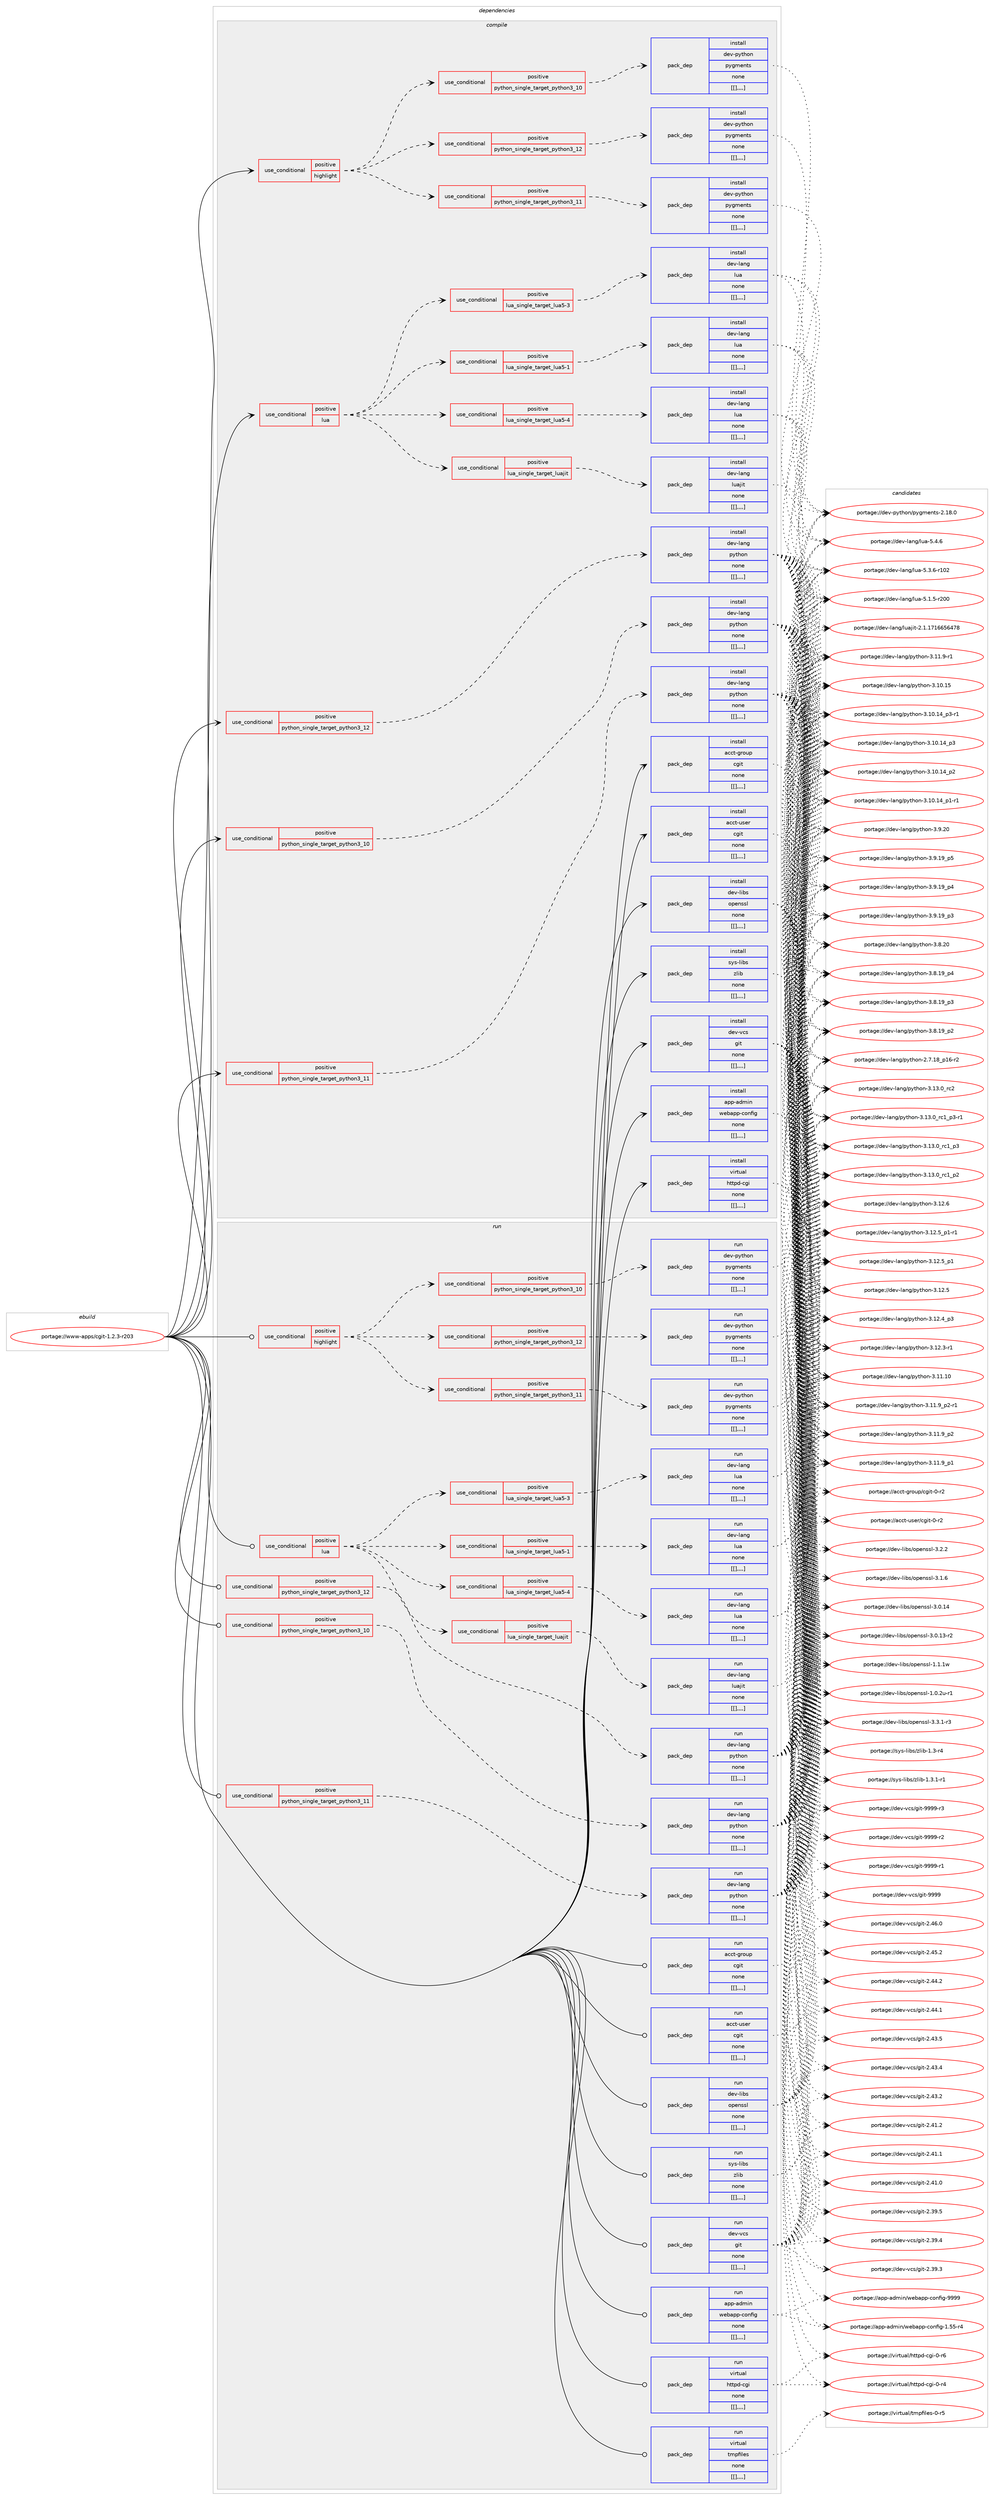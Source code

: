digraph prolog {

# *************
# Graph options
# *************

newrank=true;
concentrate=true;
compound=true;
graph [rankdir=LR,fontname=Helvetica,fontsize=10,ranksep=1.5];#, ranksep=2.5, nodesep=0.2];
edge  [arrowhead=vee];
node  [fontname=Helvetica,fontsize=10];

# **********
# The ebuild
# **********

subgraph cluster_leftcol {
color=gray;
label=<<i>ebuild</i>>;
id [label="portage://www-apps/cgit-1.2.3-r203", color=red, width=4, href="../www-apps/cgit-1.2.3-r203.svg"];
}

# ****************
# The dependencies
# ****************

subgraph cluster_midcol {
color=gray;
label=<<i>dependencies</i>>;
subgraph cluster_compile {
fillcolor="#eeeeee";
style=filled;
label=<<i>compile</i>>;
subgraph cond123632 {
dependency464494 [label=<<TABLE BORDER="0" CELLBORDER="1" CELLSPACING="0" CELLPADDING="4"><TR><TD ROWSPAN="3" CELLPADDING="10">use_conditional</TD></TR><TR><TD>positive</TD></TR><TR><TD>highlight</TD></TR></TABLE>>, shape=none, color=red];
subgraph cond123633 {
dependency464495 [label=<<TABLE BORDER="0" CELLBORDER="1" CELLSPACING="0" CELLPADDING="4"><TR><TD ROWSPAN="3" CELLPADDING="10">use_conditional</TD></TR><TR><TD>positive</TD></TR><TR><TD>python_single_target_python3_10</TD></TR></TABLE>>, shape=none, color=red];
subgraph pack337488 {
dependency464496 [label=<<TABLE BORDER="0" CELLBORDER="1" CELLSPACING="0" CELLPADDING="4" WIDTH="220"><TR><TD ROWSPAN="6" CELLPADDING="30">pack_dep</TD></TR><TR><TD WIDTH="110">install</TD></TR><TR><TD>dev-python</TD></TR><TR><TD>pygments</TD></TR><TR><TD>none</TD></TR><TR><TD>[[],,,,]</TD></TR></TABLE>>, shape=none, color=blue];
}
dependency464495:e -> dependency464496:w [weight=20,style="dashed",arrowhead="vee"];
}
dependency464494:e -> dependency464495:w [weight=20,style="dashed",arrowhead="vee"];
subgraph cond123634 {
dependency464497 [label=<<TABLE BORDER="0" CELLBORDER="1" CELLSPACING="0" CELLPADDING="4"><TR><TD ROWSPAN="3" CELLPADDING="10">use_conditional</TD></TR><TR><TD>positive</TD></TR><TR><TD>python_single_target_python3_11</TD></TR></TABLE>>, shape=none, color=red];
subgraph pack337489 {
dependency464498 [label=<<TABLE BORDER="0" CELLBORDER="1" CELLSPACING="0" CELLPADDING="4" WIDTH="220"><TR><TD ROWSPAN="6" CELLPADDING="30">pack_dep</TD></TR><TR><TD WIDTH="110">install</TD></TR><TR><TD>dev-python</TD></TR><TR><TD>pygments</TD></TR><TR><TD>none</TD></TR><TR><TD>[[],,,,]</TD></TR></TABLE>>, shape=none, color=blue];
}
dependency464497:e -> dependency464498:w [weight=20,style="dashed",arrowhead="vee"];
}
dependency464494:e -> dependency464497:w [weight=20,style="dashed",arrowhead="vee"];
subgraph cond123635 {
dependency464499 [label=<<TABLE BORDER="0" CELLBORDER="1" CELLSPACING="0" CELLPADDING="4"><TR><TD ROWSPAN="3" CELLPADDING="10">use_conditional</TD></TR><TR><TD>positive</TD></TR><TR><TD>python_single_target_python3_12</TD></TR></TABLE>>, shape=none, color=red];
subgraph pack337490 {
dependency464500 [label=<<TABLE BORDER="0" CELLBORDER="1" CELLSPACING="0" CELLPADDING="4" WIDTH="220"><TR><TD ROWSPAN="6" CELLPADDING="30">pack_dep</TD></TR><TR><TD WIDTH="110">install</TD></TR><TR><TD>dev-python</TD></TR><TR><TD>pygments</TD></TR><TR><TD>none</TD></TR><TR><TD>[[],,,,]</TD></TR></TABLE>>, shape=none, color=blue];
}
dependency464499:e -> dependency464500:w [weight=20,style="dashed",arrowhead="vee"];
}
dependency464494:e -> dependency464499:w [weight=20,style="dashed",arrowhead="vee"];
}
id:e -> dependency464494:w [weight=20,style="solid",arrowhead="vee"];
subgraph cond123636 {
dependency464501 [label=<<TABLE BORDER="0" CELLBORDER="1" CELLSPACING="0" CELLPADDING="4"><TR><TD ROWSPAN="3" CELLPADDING="10">use_conditional</TD></TR><TR><TD>positive</TD></TR><TR><TD>lua</TD></TR></TABLE>>, shape=none, color=red];
subgraph cond123637 {
dependency464502 [label=<<TABLE BORDER="0" CELLBORDER="1" CELLSPACING="0" CELLPADDING="4"><TR><TD ROWSPAN="3" CELLPADDING="10">use_conditional</TD></TR><TR><TD>positive</TD></TR><TR><TD>lua_single_target_luajit</TD></TR></TABLE>>, shape=none, color=red];
subgraph pack337491 {
dependency464503 [label=<<TABLE BORDER="0" CELLBORDER="1" CELLSPACING="0" CELLPADDING="4" WIDTH="220"><TR><TD ROWSPAN="6" CELLPADDING="30">pack_dep</TD></TR><TR><TD WIDTH="110">install</TD></TR><TR><TD>dev-lang</TD></TR><TR><TD>luajit</TD></TR><TR><TD>none</TD></TR><TR><TD>[[],,,,]</TD></TR></TABLE>>, shape=none, color=blue];
}
dependency464502:e -> dependency464503:w [weight=20,style="dashed",arrowhead="vee"];
}
dependency464501:e -> dependency464502:w [weight=20,style="dashed",arrowhead="vee"];
subgraph cond123638 {
dependency464504 [label=<<TABLE BORDER="0" CELLBORDER="1" CELLSPACING="0" CELLPADDING="4"><TR><TD ROWSPAN="3" CELLPADDING="10">use_conditional</TD></TR><TR><TD>positive</TD></TR><TR><TD>lua_single_target_lua5-1</TD></TR></TABLE>>, shape=none, color=red];
subgraph pack337492 {
dependency464505 [label=<<TABLE BORDER="0" CELLBORDER="1" CELLSPACING="0" CELLPADDING="4" WIDTH="220"><TR><TD ROWSPAN="6" CELLPADDING="30">pack_dep</TD></TR><TR><TD WIDTH="110">install</TD></TR><TR><TD>dev-lang</TD></TR><TR><TD>lua</TD></TR><TR><TD>none</TD></TR><TR><TD>[[],,,,]</TD></TR></TABLE>>, shape=none, color=blue];
}
dependency464504:e -> dependency464505:w [weight=20,style="dashed",arrowhead="vee"];
}
dependency464501:e -> dependency464504:w [weight=20,style="dashed",arrowhead="vee"];
subgraph cond123639 {
dependency464506 [label=<<TABLE BORDER="0" CELLBORDER="1" CELLSPACING="0" CELLPADDING="4"><TR><TD ROWSPAN="3" CELLPADDING="10">use_conditional</TD></TR><TR><TD>positive</TD></TR><TR><TD>lua_single_target_lua5-3</TD></TR></TABLE>>, shape=none, color=red];
subgraph pack337493 {
dependency464507 [label=<<TABLE BORDER="0" CELLBORDER="1" CELLSPACING="0" CELLPADDING="4" WIDTH="220"><TR><TD ROWSPAN="6" CELLPADDING="30">pack_dep</TD></TR><TR><TD WIDTH="110">install</TD></TR><TR><TD>dev-lang</TD></TR><TR><TD>lua</TD></TR><TR><TD>none</TD></TR><TR><TD>[[],,,,]</TD></TR></TABLE>>, shape=none, color=blue];
}
dependency464506:e -> dependency464507:w [weight=20,style="dashed",arrowhead="vee"];
}
dependency464501:e -> dependency464506:w [weight=20,style="dashed",arrowhead="vee"];
subgraph cond123640 {
dependency464508 [label=<<TABLE BORDER="0" CELLBORDER="1" CELLSPACING="0" CELLPADDING="4"><TR><TD ROWSPAN="3" CELLPADDING="10">use_conditional</TD></TR><TR><TD>positive</TD></TR><TR><TD>lua_single_target_lua5-4</TD></TR></TABLE>>, shape=none, color=red];
subgraph pack337494 {
dependency464509 [label=<<TABLE BORDER="0" CELLBORDER="1" CELLSPACING="0" CELLPADDING="4" WIDTH="220"><TR><TD ROWSPAN="6" CELLPADDING="30">pack_dep</TD></TR><TR><TD WIDTH="110">install</TD></TR><TR><TD>dev-lang</TD></TR><TR><TD>lua</TD></TR><TR><TD>none</TD></TR><TR><TD>[[],,,,]</TD></TR></TABLE>>, shape=none, color=blue];
}
dependency464508:e -> dependency464509:w [weight=20,style="dashed",arrowhead="vee"];
}
dependency464501:e -> dependency464508:w [weight=20,style="dashed",arrowhead="vee"];
}
id:e -> dependency464501:w [weight=20,style="solid",arrowhead="vee"];
subgraph cond123641 {
dependency464510 [label=<<TABLE BORDER="0" CELLBORDER="1" CELLSPACING="0" CELLPADDING="4"><TR><TD ROWSPAN="3" CELLPADDING="10">use_conditional</TD></TR><TR><TD>positive</TD></TR><TR><TD>python_single_target_python3_10</TD></TR></TABLE>>, shape=none, color=red];
subgraph pack337495 {
dependency464511 [label=<<TABLE BORDER="0" CELLBORDER="1" CELLSPACING="0" CELLPADDING="4" WIDTH="220"><TR><TD ROWSPAN="6" CELLPADDING="30">pack_dep</TD></TR><TR><TD WIDTH="110">install</TD></TR><TR><TD>dev-lang</TD></TR><TR><TD>python</TD></TR><TR><TD>none</TD></TR><TR><TD>[[],,,,]</TD></TR></TABLE>>, shape=none, color=blue];
}
dependency464510:e -> dependency464511:w [weight=20,style="dashed",arrowhead="vee"];
}
id:e -> dependency464510:w [weight=20,style="solid",arrowhead="vee"];
subgraph cond123642 {
dependency464512 [label=<<TABLE BORDER="0" CELLBORDER="1" CELLSPACING="0" CELLPADDING="4"><TR><TD ROWSPAN="3" CELLPADDING="10">use_conditional</TD></TR><TR><TD>positive</TD></TR><TR><TD>python_single_target_python3_11</TD></TR></TABLE>>, shape=none, color=red];
subgraph pack337496 {
dependency464513 [label=<<TABLE BORDER="0" CELLBORDER="1" CELLSPACING="0" CELLPADDING="4" WIDTH="220"><TR><TD ROWSPAN="6" CELLPADDING="30">pack_dep</TD></TR><TR><TD WIDTH="110">install</TD></TR><TR><TD>dev-lang</TD></TR><TR><TD>python</TD></TR><TR><TD>none</TD></TR><TR><TD>[[],,,,]</TD></TR></TABLE>>, shape=none, color=blue];
}
dependency464512:e -> dependency464513:w [weight=20,style="dashed",arrowhead="vee"];
}
id:e -> dependency464512:w [weight=20,style="solid",arrowhead="vee"];
subgraph cond123643 {
dependency464514 [label=<<TABLE BORDER="0" CELLBORDER="1" CELLSPACING="0" CELLPADDING="4"><TR><TD ROWSPAN="3" CELLPADDING="10">use_conditional</TD></TR><TR><TD>positive</TD></TR><TR><TD>python_single_target_python3_12</TD></TR></TABLE>>, shape=none, color=red];
subgraph pack337497 {
dependency464515 [label=<<TABLE BORDER="0" CELLBORDER="1" CELLSPACING="0" CELLPADDING="4" WIDTH="220"><TR><TD ROWSPAN="6" CELLPADDING="30">pack_dep</TD></TR><TR><TD WIDTH="110">install</TD></TR><TR><TD>dev-lang</TD></TR><TR><TD>python</TD></TR><TR><TD>none</TD></TR><TR><TD>[[],,,,]</TD></TR></TABLE>>, shape=none, color=blue];
}
dependency464514:e -> dependency464515:w [weight=20,style="dashed",arrowhead="vee"];
}
id:e -> dependency464514:w [weight=20,style="solid",arrowhead="vee"];
subgraph pack337498 {
dependency464516 [label=<<TABLE BORDER="0" CELLBORDER="1" CELLSPACING="0" CELLPADDING="4" WIDTH="220"><TR><TD ROWSPAN="6" CELLPADDING="30">pack_dep</TD></TR><TR><TD WIDTH="110">install</TD></TR><TR><TD>acct-group</TD></TR><TR><TD>cgit</TD></TR><TR><TD>none</TD></TR><TR><TD>[[],,,,]</TD></TR></TABLE>>, shape=none, color=blue];
}
id:e -> dependency464516:w [weight=20,style="solid",arrowhead="vee"];
subgraph pack337499 {
dependency464517 [label=<<TABLE BORDER="0" CELLBORDER="1" CELLSPACING="0" CELLPADDING="4" WIDTH="220"><TR><TD ROWSPAN="6" CELLPADDING="30">pack_dep</TD></TR><TR><TD WIDTH="110">install</TD></TR><TR><TD>acct-user</TD></TR><TR><TD>cgit</TD></TR><TR><TD>none</TD></TR><TR><TD>[[],,,,]</TD></TR></TABLE>>, shape=none, color=blue];
}
id:e -> dependency464517:w [weight=20,style="solid",arrowhead="vee"];
subgraph pack337500 {
dependency464518 [label=<<TABLE BORDER="0" CELLBORDER="1" CELLSPACING="0" CELLPADDING="4" WIDTH="220"><TR><TD ROWSPAN="6" CELLPADDING="30">pack_dep</TD></TR><TR><TD WIDTH="110">install</TD></TR><TR><TD>app-admin</TD></TR><TR><TD>webapp-config</TD></TR><TR><TD>none</TD></TR><TR><TD>[[],,,,]</TD></TR></TABLE>>, shape=none, color=blue];
}
id:e -> dependency464518:w [weight=20,style="solid",arrowhead="vee"];
subgraph pack337501 {
dependency464519 [label=<<TABLE BORDER="0" CELLBORDER="1" CELLSPACING="0" CELLPADDING="4" WIDTH="220"><TR><TD ROWSPAN="6" CELLPADDING="30">pack_dep</TD></TR><TR><TD WIDTH="110">install</TD></TR><TR><TD>dev-libs</TD></TR><TR><TD>openssl</TD></TR><TR><TD>none</TD></TR><TR><TD>[[],,,,]</TD></TR></TABLE>>, shape=none, color=blue];
}
id:e -> dependency464519:w [weight=20,style="solid",arrowhead="vee"];
subgraph pack337502 {
dependency464520 [label=<<TABLE BORDER="0" CELLBORDER="1" CELLSPACING="0" CELLPADDING="4" WIDTH="220"><TR><TD ROWSPAN="6" CELLPADDING="30">pack_dep</TD></TR><TR><TD WIDTH="110">install</TD></TR><TR><TD>dev-vcs</TD></TR><TR><TD>git</TD></TR><TR><TD>none</TD></TR><TR><TD>[[],,,,]</TD></TR></TABLE>>, shape=none, color=blue];
}
id:e -> dependency464520:w [weight=20,style="solid",arrowhead="vee"];
subgraph pack337503 {
dependency464521 [label=<<TABLE BORDER="0" CELLBORDER="1" CELLSPACING="0" CELLPADDING="4" WIDTH="220"><TR><TD ROWSPAN="6" CELLPADDING="30">pack_dep</TD></TR><TR><TD WIDTH="110">install</TD></TR><TR><TD>sys-libs</TD></TR><TR><TD>zlib</TD></TR><TR><TD>none</TD></TR><TR><TD>[[],,,,]</TD></TR></TABLE>>, shape=none, color=blue];
}
id:e -> dependency464521:w [weight=20,style="solid",arrowhead="vee"];
subgraph pack337504 {
dependency464522 [label=<<TABLE BORDER="0" CELLBORDER="1" CELLSPACING="0" CELLPADDING="4" WIDTH="220"><TR><TD ROWSPAN="6" CELLPADDING="30">pack_dep</TD></TR><TR><TD WIDTH="110">install</TD></TR><TR><TD>virtual</TD></TR><TR><TD>httpd-cgi</TD></TR><TR><TD>none</TD></TR><TR><TD>[[],,,,]</TD></TR></TABLE>>, shape=none, color=blue];
}
id:e -> dependency464522:w [weight=20,style="solid",arrowhead="vee"];
}
subgraph cluster_compileandrun {
fillcolor="#eeeeee";
style=filled;
label=<<i>compile and run</i>>;
}
subgraph cluster_run {
fillcolor="#eeeeee";
style=filled;
label=<<i>run</i>>;
subgraph cond123644 {
dependency464523 [label=<<TABLE BORDER="0" CELLBORDER="1" CELLSPACING="0" CELLPADDING="4"><TR><TD ROWSPAN="3" CELLPADDING="10">use_conditional</TD></TR><TR><TD>positive</TD></TR><TR><TD>highlight</TD></TR></TABLE>>, shape=none, color=red];
subgraph cond123645 {
dependency464524 [label=<<TABLE BORDER="0" CELLBORDER="1" CELLSPACING="0" CELLPADDING="4"><TR><TD ROWSPAN="3" CELLPADDING="10">use_conditional</TD></TR><TR><TD>positive</TD></TR><TR><TD>python_single_target_python3_10</TD></TR></TABLE>>, shape=none, color=red];
subgraph pack337505 {
dependency464525 [label=<<TABLE BORDER="0" CELLBORDER="1" CELLSPACING="0" CELLPADDING="4" WIDTH="220"><TR><TD ROWSPAN="6" CELLPADDING="30">pack_dep</TD></TR><TR><TD WIDTH="110">run</TD></TR><TR><TD>dev-python</TD></TR><TR><TD>pygments</TD></TR><TR><TD>none</TD></TR><TR><TD>[[],,,,]</TD></TR></TABLE>>, shape=none, color=blue];
}
dependency464524:e -> dependency464525:w [weight=20,style="dashed",arrowhead="vee"];
}
dependency464523:e -> dependency464524:w [weight=20,style="dashed",arrowhead="vee"];
subgraph cond123646 {
dependency464526 [label=<<TABLE BORDER="0" CELLBORDER="1" CELLSPACING="0" CELLPADDING="4"><TR><TD ROWSPAN="3" CELLPADDING="10">use_conditional</TD></TR><TR><TD>positive</TD></TR><TR><TD>python_single_target_python3_11</TD></TR></TABLE>>, shape=none, color=red];
subgraph pack337506 {
dependency464527 [label=<<TABLE BORDER="0" CELLBORDER="1" CELLSPACING="0" CELLPADDING="4" WIDTH="220"><TR><TD ROWSPAN="6" CELLPADDING="30">pack_dep</TD></TR><TR><TD WIDTH="110">run</TD></TR><TR><TD>dev-python</TD></TR><TR><TD>pygments</TD></TR><TR><TD>none</TD></TR><TR><TD>[[],,,,]</TD></TR></TABLE>>, shape=none, color=blue];
}
dependency464526:e -> dependency464527:w [weight=20,style="dashed",arrowhead="vee"];
}
dependency464523:e -> dependency464526:w [weight=20,style="dashed",arrowhead="vee"];
subgraph cond123647 {
dependency464528 [label=<<TABLE BORDER="0" CELLBORDER="1" CELLSPACING="0" CELLPADDING="4"><TR><TD ROWSPAN="3" CELLPADDING="10">use_conditional</TD></TR><TR><TD>positive</TD></TR><TR><TD>python_single_target_python3_12</TD></TR></TABLE>>, shape=none, color=red];
subgraph pack337507 {
dependency464529 [label=<<TABLE BORDER="0" CELLBORDER="1" CELLSPACING="0" CELLPADDING="4" WIDTH="220"><TR><TD ROWSPAN="6" CELLPADDING="30">pack_dep</TD></TR><TR><TD WIDTH="110">run</TD></TR><TR><TD>dev-python</TD></TR><TR><TD>pygments</TD></TR><TR><TD>none</TD></TR><TR><TD>[[],,,,]</TD></TR></TABLE>>, shape=none, color=blue];
}
dependency464528:e -> dependency464529:w [weight=20,style="dashed",arrowhead="vee"];
}
dependency464523:e -> dependency464528:w [weight=20,style="dashed",arrowhead="vee"];
}
id:e -> dependency464523:w [weight=20,style="solid",arrowhead="odot"];
subgraph cond123648 {
dependency464530 [label=<<TABLE BORDER="0" CELLBORDER="1" CELLSPACING="0" CELLPADDING="4"><TR><TD ROWSPAN="3" CELLPADDING="10">use_conditional</TD></TR><TR><TD>positive</TD></TR><TR><TD>lua</TD></TR></TABLE>>, shape=none, color=red];
subgraph cond123649 {
dependency464531 [label=<<TABLE BORDER="0" CELLBORDER="1" CELLSPACING="0" CELLPADDING="4"><TR><TD ROWSPAN="3" CELLPADDING="10">use_conditional</TD></TR><TR><TD>positive</TD></TR><TR><TD>lua_single_target_luajit</TD></TR></TABLE>>, shape=none, color=red];
subgraph pack337508 {
dependency464532 [label=<<TABLE BORDER="0" CELLBORDER="1" CELLSPACING="0" CELLPADDING="4" WIDTH="220"><TR><TD ROWSPAN="6" CELLPADDING="30">pack_dep</TD></TR><TR><TD WIDTH="110">run</TD></TR><TR><TD>dev-lang</TD></TR><TR><TD>luajit</TD></TR><TR><TD>none</TD></TR><TR><TD>[[],,,,]</TD></TR></TABLE>>, shape=none, color=blue];
}
dependency464531:e -> dependency464532:w [weight=20,style="dashed",arrowhead="vee"];
}
dependency464530:e -> dependency464531:w [weight=20,style="dashed",arrowhead="vee"];
subgraph cond123650 {
dependency464533 [label=<<TABLE BORDER="0" CELLBORDER="1" CELLSPACING="0" CELLPADDING="4"><TR><TD ROWSPAN="3" CELLPADDING="10">use_conditional</TD></TR><TR><TD>positive</TD></TR><TR><TD>lua_single_target_lua5-1</TD></TR></TABLE>>, shape=none, color=red];
subgraph pack337509 {
dependency464534 [label=<<TABLE BORDER="0" CELLBORDER="1" CELLSPACING="0" CELLPADDING="4" WIDTH="220"><TR><TD ROWSPAN="6" CELLPADDING="30">pack_dep</TD></TR><TR><TD WIDTH="110">run</TD></TR><TR><TD>dev-lang</TD></TR><TR><TD>lua</TD></TR><TR><TD>none</TD></TR><TR><TD>[[],,,,]</TD></TR></TABLE>>, shape=none, color=blue];
}
dependency464533:e -> dependency464534:w [weight=20,style="dashed",arrowhead="vee"];
}
dependency464530:e -> dependency464533:w [weight=20,style="dashed",arrowhead="vee"];
subgraph cond123651 {
dependency464535 [label=<<TABLE BORDER="0" CELLBORDER="1" CELLSPACING="0" CELLPADDING="4"><TR><TD ROWSPAN="3" CELLPADDING="10">use_conditional</TD></TR><TR><TD>positive</TD></TR><TR><TD>lua_single_target_lua5-3</TD></TR></TABLE>>, shape=none, color=red];
subgraph pack337510 {
dependency464536 [label=<<TABLE BORDER="0" CELLBORDER="1" CELLSPACING="0" CELLPADDING="4" WIDTH="220"><TR><TD ROWSPAN="6" CELLPADDING="30">pack_dep</TD></TR><TR><TD WIDTH="110">run</TD></TR><TR><TD>dev-lang</TD></TR><TR><TD>lua</TD></TR><TR><TD>none</TD></TR><TR><TD>[[],,,,]</TD></TR></TABLE>>, shape=none, color=blue];
}
dependency464535:e -> dependency464536:w [weight=20,style="dashed",arrowhead="vee"];
}
dependency464530:e -> dependency464535:w [weight=20,style="dashed",arrowhead="vee"];
subgraph cond123652 {
dependency464537 [label=<<TABLE BORDER="0" CELLBORDER="1" CELLSPACING="0" CELLPADDING="4"><TR><TD ROWSPAN="3" CELLPADDING="10">use_conditional</TD></TR><TR><TD>positive</TD></TR><TR><TD>lua_single_target_lua5-4</TD></TR></TABLE>>, shape=none, color=red];
subgraph pack337511 {
dependency464538 [label=<<TABLE BORDER="0" CELLBORDER="1" CELLSPACING="0" CELLPADDING="4" WIDTH="220"><TR><TD ROWSPAN="6" CELLPADDING="30">pack_dep</TD></TR><TR><TD WIDTH="110">run</TD></TR><TR><TD>dev-lang</TD></TR><TR><TD>lua</TD></TR><TR><TD>none</TD></TR><TR><TD>[[],,,,]</TD></TR></TABLE>>, shape=none, color=blue];
}
dependency464537:e -> dependency464538:w [weight=20,style="dashed",arrowhead="vee"];
}
dependency464530:e -> dependency464537:w [weight=20,style="dashed",arrowhead="vee"];
}
id:e -> dependency464530:w [weight=20,style="solid",arrowhead="odot"];
subgraph cond123653 {
dependency464539 [label=<<TABLE BORDER="0" CELLBORDER="1" CELLSPACING="0" CELLPADDING="4"><TR><TD ROWSPAN="3" CELLPADDING="10">use_conditional</TD></TR><TR><TD>positive</TD></TR><TR><TD>python_single_target_python3_10</TD></TR></TABLE>>, shape=none, color=red];
subgraph pack337512 {
dependency464540 [label=<<TABLE BORDER="0" CELLBORDER="1" CELLSPACING="0" CELLPADDING="4" WIDTH="220"><TR><TD ROWSPAN="6" CELLPADDING="30">pack_dep</TD></TR><TR><TD WIDTH="110">run</TD></TR><TR><TD>dev-lang</TD></TR><TR><TD>python</TD></TR><TR><TD>none</TD></TR><TR><TD>[[],,,,]</TD></TR></TABLE>>, shape=none, color=blue];
}
dependency464539:e -> dependency464540:w [weight=20,style="dashed",arrowhead="vee"];
}
id:e -> dependency464539:w [weight=20,style="solid",arrowhead="odot"];
subgraph cond123654 {
dependency464541 [label=<<TABLE BORDER="0" CELLBORDER="1" CELLSPACING="0" CELLPADDING="4"><TR><TD ROWSPAN="3" CELLPADDING="10">use_conditional</TD></TR><TR><TD>positive</TD></TR><TR><TD>python_single_target_python3_11</TD></TR></TABLE>>, shape=none, color=red];
subgraph pack337513 {
dependency464542 [label=<<TABLE BORDER="0" CELLBORDER="1" CELLSPACING="0" CELLPADDING="4" WIDTH="220"><TR><TD ROWSPAN="6" CELLPADDING="30">pack_dep</TD></TR><TR><TD WIDTH="110">run</TD></TR><TR><TD>dev-lang</TD></TR><TR><TD>python</TD></TR><TR><TD>none</TD></TR><TR><TD>[[],,,,]</TD></TR></TABLE>>, shape=none, color=blue];
}
dependency464541:e -> dependency464542:w [weight=20,style="dashed",arrowhead="vee"];
}
id:e -> dependency464541:w [weight=20,style="solid",arrowhead="odot"];
subgraph cond123655 {
dependency464543 [label=<<TABLE BORDER="0" CELLBORDER="1" CELLSPACING="0" CELLPADDING="4"><TR><TD ROWSPAN="3" CELLPADDING="10">use_conditional</TD></TR><TR><TD>positive</TD></TR><TR><TD>python_single_target_python3_12</TD></TR></TABLE>>, shape=none, color=red];
subgraph pack337514 {
dependency464544 [label=<<TABLE BORDER="0" CELLBORDER="1" CELLSPACING="0" CELLPADDING="4" WIDTH="220"><TR><TD ROWSPAN="6" CELLPADDING="30">pack_dep</TD></TR><TR><TD WIDTH="110">run</TD></TR><TR><TD>dev-lang</TD></TR><TR><TD>python</TD></TR><TR><TD>none</TD></TR><TR><TD>[[],,,,]</TD></TR></TABLE>>, shape=none, color=blue];
}
dependency464543:e -> dependency464544:w [weight=20,style="dashed",arrowhead="vee"];
}
id:e -> dependency464543:w [weight=20,style="solid",arrowhead="odot"];
subgraph pack337515 {
dependency464545 [label=<<TABLE BORDER="0" CELLBORDER="1" CELLSPACING="0" CELLPADDING="4" WIDTH="220"><TR><TD ROWSPAN="6" CELLPADDING="30">pack_dep</TD></TR><TR><TD WIDTH="110">run</TD></TR><TR><TD>acct-group</TD></TR><TR><TD>cgit</TD></TR><TR><TD>none</TD></TR><TR><TD>[[],,,,]</TD></TR></TABLE>>, shape=none, color=blue];
}
id:e -> dependency464545:w [weight=20,style="solid",arrowhead="odot"];
subgraph pack337516 {
dependency464546 [label=<<TABLE BORDER="0" CELLBORDER="1" CELLSPACING="0" CELLPADDING="4" WIDTH="220"><TR><TD ROWSPAN="6" CELLPADDING="30">pack_dep</TD></TR><TR><TD WIDTH="110">run</TD></TR><TR><TD>acct-user</TD></TR><TR><TD>cgit</TD></TR><TR><TD>none</TD></TR><TR><TD>[[],,,,]</TD></TR></TABLE>>, shape=none, color=blue];
}
id:e -> dependency464546:w [weight=20,style="solid",arrowhead="odot"];
subgraph pack337517 {
dependency464547 [label=<<TABLE BORDER="0" CELLBORDER="1" CELLSPACING="0" CELLPADDING="4" WIDTH="220"><TR><TD ROWSPAN="6" CELLPADDING="30">pack_dep</TD></TR><TR><TD WIDTH="110">run</TD></TR><TR><TD>app-admin</TD></TR><TR><TD>webapp-config</TD></TR><TR><TD>none</TD></TR><TR><TD>[[],,,,]</TD></TR></TABLE>>, shape=none, color=blue];
}
id:e -> dependency464547:w [weight=20,style="solid",arrowhead="odot"];
subgraph pack337518 {
dependency464548 [label=<<TABLE BORDER="0" CELLBORDER="1" CELLSPACING="0" CELLPADDING="4" WIDTH="220"><TR><TD ROWSPAN="6" CELLPADDING="30">pack_dep</TD></TR><TR><TD WIDTH="110">run</TD></TR><TR><TD>dev-libs</TD></TR><TR><TD>openssl</TD></TR><TR><TD>none</TD></TR><TR><TD>[[],,,,]</TD></TR></TABLE>>, shape=none, color=blue];
}
id:e -> dependency464548:w [weight=20,style="solid",arrowhead="odot"];
subgraph pack337519 {
dependency464549 [label=<<TABLE BORDER="0" CELLBORDER="1" CELLSPACING="0" CELLPADDING="4" WIDTH="220"><TR><TD ROWSPAN="6" CELLPADDING="30">pack_dep</TD></TR><TR><TD WIDTH="110">run</TD></TR><TR><TD>dev-vcs</TD></TR><TR><TD>git</TD></TR><TR><TD>none</TD></TR><TR><TD>[[],,,,]</TD></TR></TABLE>>, shape=none, color=blue];
}
id:e -> dependency464549:w [weight=20,style="solid",arrowhead="odot"];
subgraph pack337520 {
dependency464550 [label=<<TABLE BORDER="0" CELLBORDER="1" CELLSPACING="0" CELLPADDING="4" WIDTH="220"><TR><TD ROWSPAN="6" CELLPADDING="30">pack_dep</TD></TR><TR><TD WIDTH="110">run</TD></TR><TR><TD>sys-libs</TD></TR><TR><TD>zlib</TD></TR><TR><TD>none</TD></TR><TR><TD>[[],,,,]</TD></TR></TABLE>>, shape=none, color=blue];
}
id:e -> dependency464550:w [weight=20,style="solid",arrowhead="odot"];
subgraph pack337521 {
dependency464551 [label=<<TABLE BORDER="0" CELLBORDER="1" CELLSPACING="0" CELLPADDING="4" WIDTH="220"><TR><TD ROWSPAN="6" CELLPADDING="30">pack_dep</TD></TR><TR><TD WIDTH="110">run</TD></TR><TR><TD>virtual</TD></TR><TR><TD>httpd-cgi</TD></TR><TR><TD>none</TD></TR><TR><TD>[[],,,,]</TD></TR></TABLE>>, shape=none, color=blue];
}
id:e -> dependency464551:w [weight=20,style="solid",arrowhead="odot"];
subgraph pack337522 {
dependency464552 [label=<<TABLE BORDER="0" CELLBORDER="1" CELLSPACING="0" CELLPADDING="4" WIDTH="220"><TR><TD ROWSPAN="6" CELLPADDING="30">pack_dep</TD></TR><TR><TD WIDTH="110">run</TD></TR><TR><TD>virtual</TD></TR><TR><TD>tmpfiles</TD></TR><TR><TD>none</TD></TR><TR><TD>[[],,,,]</TD></TR></TABLE>>, shape=none, color=blue];
}
id:e -> dependency464552:w [weight=20,style="solid",arrowhead="odot"];
}
}

# **************
# The candidates
# **************

subgraph cluster_choices {
rank=same;
color=gray;
label=<<i>candidates</i>>;

subgraph choice337488 {
color=black;
nodesep=1;
choice100101118451121211161041111104711212110310910111011611545504649564648 [label="portage://dev-python/pygments-2.18.0", color=red, width=4,href="../dev-python/pygments-2.18.0.svg"];
dependency464496:e -> choice100101118451121211161041111104711212110310910111011611545504649564648:w [style=dotted,weight="100"];
}
subgraph choice337489 {
color=black;
nodesep=1;
choice100101118451121211161041111104711212110310910111011611545504649564648 [label="portage://dev-python/pygments-2.18.0", color=red, width=4,href="../dev-python/pygments-2.18.0.svg"];
dependency464498:e -> choice100101118451121211161041111104711212110310910111011611545504649564648:w [style=dotted,weight="100"];
}
subgraph choice337490 {
color=black;
nodesep=1;
choice100101118451121211161041111104711212110310910111011611545504649564648 [label="portage://dev-python/pygments-2.18.0", color=red, width=4,href="../dev-python/pygments-2.18.0.svg"];
dependency464500:e -> choice100101118451121211161041111104711212110310910111011611545504649564648:w [style=dotted,weight="100"];
}
subgraph choice337491 {
color=black;
nodesep=1;
choice10010111845108971101034710811797106105116455046494649554954545354525556 [label="portage://dev-lang/luajit-2.1.1716656478", color=red, width=4,href="../dev-lang/luajit-2.1.1716656478.svg"];
dependency464503:e -> choice10010111845108971101034710811797106105116455046494649554954545354525556:w [style=dotted,weight="100"];
}
subgraph choice337492 {
color=black;
nodesep=1;
choice10010111845108971101034710811797455346524654 [label="portage://dev-lang/lua-5.4.6", color=red, width=4,href="../dev-lang/lua-5.4.6.svg"];
choice1001011184510897110103471081179745534651465445114494850 [label="portage://dev-lang/lua-5.3.6-r102", color=red, width=4,href="../dev-lang/lua-5.3.6-r102.svg"];
choice1001011184510897110103471081179745534649465345114504848 [label="portage://dev-lang/lua-5.1.5-r200", color=red, width=4,href="../dev-lang/lua-5.1.5-r200.svg"];
dependency464505:e -> choice10010111845108971101034710811797455346524654:w [style=dotted,weight="100"];
dependency464505:e -> choice1001011184510897110103471081179745534651465445114494850:w [style=dotted,weight="100"];
dependency464505:e -> choice1001011184510897110103471081179745534649465345114504848:w [style=dotted,weight="100"];
}
subgraph choice337493 {
color=black;
nodesep=1;
choice10010111845108971101034710811797455346524654 [label="portage://dev-lang/lua-5.4.6", color=red, width=4,href="../dev-lang/lua-5.4.6.svg"];
choice1001011184510897110103471081179745534651465445114494850 [label="portage://dev-lang/lua-5.3.6-r102", color=red, width=4,href="../dev-lang/lua-5.3.6-r102.svg"];
choice1001011184510897110103471081179745534649465345114504848 [label="portage://dev-lang/lua-5.1.5-r200", color=red, width=4,href="../dev-lang/lua-5.1.5-r200.svg"];
dependency464507:e -> choice10010111845108971101034710811797455346524654:w [style=dotted,weight="100"];
dependency464507:e -> choice1001011184510897110103471081179745534651465445114494850:w [style=dotted,weight="100"];
dependency464507:e -> choice1001011184510897110103471081179745534649465345114504848:w [style=dotted,weight="100"];
}
subgraph choice337494 {
color=black;
nodesep=1;
choice10010111845108971101034710811797455346524654 [label="portage://dev-lang/lua-5.4.6", color=red, width=4,href="../dev-lang/lua-5.4.6.svg"];
choice1001011184510897110103471081179745534651465445114494850 [label="portage://dev-lang/lua-5.3.6-r102", color=red, width=4,href="../dev-lang/lua-5.3.6-r102.svg"];
choice1001011184510897110103471081179745534649465345114504848 [label="portage://dev-lang/lua-5.1.5-r200", color=red, width=4,href="../dev-lang/lua-5.1.5-r200.svg"];
dependency464509:e -> choice10010111845108971101034710811797455346524654:w [style=dotted,weight="100"];
dependency464509:e -> choice1001011184510897110103471081179745534651465445114494850:w [style=dotted,weight="100"];
dependency464509:e -> choice1001011184510897110103471081179745534649465345114504848:w [style=dotted,weight="100"];
}
subgraph choice337495 {
color=black;
nodesep=1;
choice10010111845108971101034711212111610411111045514649514648951149950 [label="portage://dev-lang/python-3.13.0_rc2", color=red, width=4,href="../dev-lang/python-3.13.0_rc2.svg"];
choice1001011184510897110103471121211161041111104551464951464895114994995112514511449 [label="portage://dev-lang/python-3.13.0_rc1_p3-r1", color=red, width=4,href="../dev-lang/python-3.13.0_rc1_p3-r1.svg"];
choice100101118451089711010347112121116104111110455146495146489511499499511251 [label="portage://dev-lang/python-3.13.0_rc1_p3", color=red, width=4,href="../dev-lang/python-3.13.0_rc1_p3.svg"];
choice100101118451089711010347112121116104111110455146495146489511499499511250 [label="portage://dev-lang/python-3.13.0_rc1_p2", color=red, width=4,href="../dev-lang/python-3.13.0_rc1_p2.svg"];
choice10010111845108971101034711212111610411111045514649504654 [label="portage://dev-lang/python-3.12.6", color=red, width=4,href="../dev-lang/python-3.12.6.svg"];
choice1001011184510897110103471121211161041111104551464950465395112494511449 [label="portage://dev-lang/python-3.12.5_p1-r1", color=red, width=4,href="../dev-lang/python-3.12.5_p1-r1.svg"];
choice100101118451089711010347112121116104111110455146495046539511249 [label="portage://dev-lang/python-3.12.5_p1", color=red, width=4,href="../dev-lang/python-3.12.5_p1.svg"];
choice10010111845108971101034711212111610411111045514649504653 [label="portage://dev-lang/python-3.12.5", color=red, width=4,href="../dev-lang/python-3.12.5.svg"];
choice100101118451089711010347112121116104111110455146495046529511251 [label="portage://dev-lang/python-3.12.4_p3", color=red, width=4,href="../dev-lang/python-3.12.4_p3.svg"];
choice100101118451089711010347112121116104111110455146495046514511449 [label="portage://dev-lang/python-3.12.3-r1", color=red, width=4,href="../dev-lang/python-3.12.3-r1.svg"];
choice1001011184510897110103471121211161041111104551464949464948 [label="portage://dev-lang/python-3.11.10", color=red, width=4,href="../dev-lang/python-3.11.10.svg"];
choice1001011184510897110103471121211161041111104551464949465795112504511449 [label="portage://dev-lang/python-3.11.9_p2-r1", color=red, width=4,href="../dev-lang/python-3.11.9_p2-r1.svg"];
choice100101118451089711010347112121116104111110455146494946579511250 [label="portage://dev-lang/python-3.11.9_p2", color=red, width=4,href="../dev-lang/python-3.11.9_p2.svg"];
choice100101118451089711010347112121116104111110455146494946579511249 [label="portage://dev-lang/python-3.11.9_p1", color=red, width=4,href="../dev-lang/python-3.11.9_p1.svg"];
choice100101118451089711010347112121116104111110455146494946574511449 [label="portage://dev-lang/python-3.11.9-r1", color=red, width=4,href="../dev-lang/python-3.11.9-r1.svg"];
choice1001011184510897110103471121211161041111104551464948464953 [label="portage://dev-lang/python-3.10.15", color=red, width=4,href="../dev-lang/python-3.10.15.svg"];
choice100101118451089711010347112121116104111110455146494846495295112514511449 [label="portage://dev-lang/python-3.10.14_p3-r1", color=red, width=4,href="../dev-lang/python-3.10.14_p3-r1.svg"];
choice10010111845108971101034711212111610411111045514649484649529511251 [label="portage://dev-lang/python-3.10.14_p3", color=red, width=4,href="../dev-lang/python-3.10.14_p3.svg"];
choice10010111845108971101034711212111610411111045514649484649529511250 [label="portage://dev-lang/python-3.10.14_p2", color=red, width=4,href="../dev-lang/python-3.10.14_p2.svg"];
choice100101118451089711010347112121116104111110455146494846495295112494511449 [label="portage://dev-lang/python-3.10.14_p1-r1", color=red, width=4,href="../dev-lang/python-3.10.14_p1-r1.svg"];
choice10010111845108971101034711212111610411111045514657465048 [label="portage://dev-lang/python-3.9.20", color=red, width=4,href="../dev-lang/python-3.9.20.svg"];
choice100101118451089711010347112121116104111110455146574649579511253 [label="portage://dev-lang/python-3.9.19_p5", color=red, width=4,href="../dev-lang/python-3.9.19_p5.svg"];
choice100101118451089711010347112121116104111110455146574649579511252 [label="portage://dev-lang/python-3.9.19_p4", color=red, width=4,href="../dev-lang/python-3.9.19_p4.svg"];
choice100101118451089711010347112121116104111110455146574649579511251 [label="portage://dev-lang/python-3.9.19_p3", color=red, width=4,href="../dev-lang/python-3.9.19_p3.svg"];
choice10010111845108971101034711212111610411111045514656465048 [label="portage://dev-lang/python-3.8.20", color=red, width=4,href="../dev-lang/python-3.8.20.svg"];
choice100101118451089711010347112121116104111110455146564649579511252 [label="portage://dev-lang/python-3.8.19_p4", color=red, width=4,href="../dev-lang/python-3.8.19_p4.svg"];
choice100101118451089711010347112121116104111110455146564649579511251 [label="portage://dev-lang/python-3.8.19_p3", color=red, width=4,href="../dev-lang/python-3.8.19_p3.svg"];
choice100101118451089711010347112121116104111110455146564649579511250 [label="portage://dev-lang/python-3.8.19_p2", color=red, width=4,href="../dev-lang/python-3.8.19_p2.svg"];
choice100101118451089711010347112121116104111110455046554649569511249544511450 [label="portage://dev-lang/python-2.7.18_p16-r2", color=red, width=4,href="../dev-lang/python-2.7.18_p16-r2.svg"];
dependency464511:e -> choice10010111845108971101034711212111610411111045514649514648951149950:w [style=dotted,weight="100"];
dependency464511:e -> choice1001011184510897110103471121211161041111104551464951464895114994995112514511449:w [style=dotted,weight="100"];
dependency464511:e -> choice100101118451089711010347112121116104111110455146495146489511499499511251:w [style=dotted,weight="100"];
dependency464511:e -> choice100101118451089711010347112121116104111110455146495146489511499499511250:w [style=dotted,weight="100"];
dependency464511:e -> choice10010111845108971101034711212111610411111045514649504654:w [style=dotted,weight="100"];
dependency464511:e -> choice1001011184510897110103471121211161041111104551464950465395112494511449:w [style=dotted,weight="100"];
dependency464511:e -> choice100101118451089711010347112121116104111110455146495046539511249:w [style=dotted,weight="100"];
dependency464511:e -> choice10010111845108971101034711212111610411111045514649504653:w [style=dotted,weight="100"];
dependency464511:e -> choice100101118451089711010347112121116104111110455146495046529511251:w [style=dotted,weight="100"];
dependency464511:e -> choice100101118451089711010347112121116104111110455146495046514511449:w [style=dotted,weight="100"];
dependency464511:e -> choice1001011184510897110103471121211161041111104551464949464948:w [style=dotted,weight="100"];
dependency464511:e -> choice1001011184510897110103471121211161041111104551464949465795112504511449:w [style=dotted,weight="100"];
dependency464511:e -> choice100101118451089711010347112121116104111110455146494946579511250:w [style=dotted,weight="100"];
dependency464511:e -> choice100101118451089711010347112121116104111110455146494946579511249:w [style=dotted,weight="100"];
dependency464511:e -> choice100101118451089711010347112121116104111110455146494946574511449:w [style=dotted,weight="100"];
dependency464511:e -> choice1001011184510897110103471121211161041111104551464948464953:w [style=dotted,weight="100"];
dependency464511:e -> choice100101118451089711010347112121116104111110455146494846495295112514511449:w [style=dotted,weight="100"];
dependency464511:e -> choice10010111845108971101034711212111610411111045514649484649529511251:w [style=dotted,weight="100"];
dependency464511:e -> choice10010111845108971101034711212111610411111045514649484649529511250:w [style=dotted,weight="100"];
dependency464511:e -> choice100101118451089711010347112121116104111110455146494846495295112494511449:w [style=dotted,weight="100"];
dependency464511:e -> choice10010111845108971101034711212111610411111045514657465048:w [style=dotted,weight="100"];
dependency464511:e -> choice100101118451089711010347112121116104111110455146574649579511253:w [style=dotted,weight="100"];
dependency464511:e -> choice100101118451089711010347112121116104111110455146574649579511252:w [style=dotted,weight="100"];
dependency464511:e -> choice100101118451089711010347112121116104111110455146574649579511251:w [style=dotted,weight="100"];
dependency464511:e -> choice10010111845108971101034711212111610411111045514656465048:w [style=dotted,weight="100"];
dependency464511:e -> choice100101118451089711010347112121116104111110455146564649579511252:w [style=dotted,weight="100"];
dependency464511:e -> choice100101118451089711010347112121116104111110455146564649579511251:w [style=dotted,weight="100"];
dependency464511:e -> choice100101118451089711010347112121116104111110455146564649579511250:w [style=dotted,weight="100"];
dependency464511:e -> choice100101118451089711010347112121116104111110455046554649569511249544511450:w [style=dotted,weight="100"];
}
subgraph choice337496 {
color=black;
nodesep=1;
choice10010111845108971101034711212111610411111045514649514648951149950 [label="portage://dev-lang/python-3.13.0_rc2", color=red, width=4,href="../dev-lang/python-3.13.0_rc2.svg"];
choice1001011184510897110103471121211161041111104551464951464895114994995112514511449 [label="portage://dev-lang/python-3.13.0_rc1_p3-r1", color=red, width=4,href="../dev-lang/python-3.13.0_rc1_p3-r1.svg"];
choice100101118451089711010347112121116104111110455146495146489511499499511251 [label="portage://dev-lang/python-3.13.0_rc1_p3", color=red, width=4,href="../dev-lang/python-3.13.0_rc1_p3.svg"];
choice100101118451089711010347112121116104111110455146495146489511499499511250 [label="portage://dev-lang/python-3.13.0_rc1_p2", color=red, width=4,href="../dev-lang/python-3.13.0_rc1_p2.svg"];
choice10010111845108971101034711212111610411111045514649504654 [label="portage://dev-lang/python-3.12.6", color=red, width=4,href="../dev-lang/python-3.12.6.svg"];
choice1001011184510897110103471121211161041111104551464950465395112494511449 [label="portage://dev-lang/python-3.12.5_p1-r1", color=red, width=4,href="../dev-lang/python-3.12.5_p1-r1.svg"];
choice100101118451089711010347112121116104111110455146495046539511249 [label="portage://dev-lang/python-3.12.5_p1", color=red, width=4,href="../dev-lang/python-3.12.5_p1.svg"];
choice10010111845108971101034711212111610411111045514649504653 [label="portage://dev-lang/python-3.12.5", color=red, width=4,href="../dev-lang/python-3.12.5.svg"];
choice100101118451089711010347112121116104111110455146495046529511251 [label="portage://dev-lang/python-3.12.4_p3", color=red, width=4,href="../dev-lang/python-3.12.4_p3.svg"];
choice100101118451089711010347112121116104111110455146495046514511449 [label="portage://dev-lang/python-3.12.3-r1", color=red, width=4,href="../dev-lang/python-3.12.3-r1.svg"];
choice1001011184510897110103471121211161041111104551464949464948 [label="portage://dev-lang/python-3.11.10", color=red, width=4,href="../dev-lang/python-3.11.10.svg"];
choice1001011184510897110103471121211161041111104551464949465795112504511449 [label="portage://dev-lang/python-3.11.9_p2-r1", color=red, width=4,href="../dev-lang/python-3.11.9_p2-r1.svg"];
choice100101118451089711010347112121116104111110455146494946579511250 [label="portage://dev-lang/python-3.11.9_p2", color=red, width=4,href="../dev-lang/python-3.11.9_p2.svg"];
choice100101118451089711010347112121116104111110455146494946579511249 [label="portage://dev-lang/python-3.11.9_p1", color=red, width=4,href="../dev-lang/python-3.11.9_p1.svg"];
choice100101118451089711010347112121116104111110455146494946574511449 [label="portage://dev-lang/python-3.11.9-r1", color=red, width=4,href="../dev-lang/python-3.11.9-r1.svg"];
choice1001011184510897110103471121211161041111104551464948464953 [label="portage://dev-lang/python-3.10.15", color=red, width=4,href="../dev-lang/python-3.10.15.svg"];
choice100101118451089711010347112121116104111110455146494846495295112514511449 [label="portage://dev-lang/python-3.10.14_p3-r1", color=red, width=4,href="../dev-lang/python-3.10.14_p3-r1.svg"];
choice10010111845108971101034711212111610411111045514649484649529511251 [label="portage://dev-lang/python-3.10.14_p3", color=red, width=4,href="../dev-lang/python-3.10.14_p3.svg"];
choice10010111845108971101034711212111610411111045514649484649529511250 [label="portage://dev-lang/python-3.10.14_p2", color=red, width=4,href="../dev-lang/python-3.10.14_p2.svg"];
choice100101118451089711010347112121116104111110455146494846495295112494511449 [label="portage://dev-lang/python-3.10.14_p1-r1", color=red, width=4,href="../dev-lang/python-3.10.14_p1-r1.svg"];
choice10010111845108971101034711212111610411111045514657465048 [label="portage://dev-lang/python-3.9.20", color=red, width=4,href="../dev-lang/python-3.9.20.svg"];
choice100101118451089711010347112121116104111110455146574649579511253 [label="portage://dev-lang/python-3.9.19_p5", color=red, width=4,href="../dev-lang/python-3.9.19_p5.svg"];
choice100101118451089711010347112121116104111110455146574649579511252 [label="portage://dev-lang/python-3.9.19_p4", color=red, width=4,href="../dev-lang/python-3.9.19_p4.svg"];
choice100101118451089711010347112121116104111110455146574649579511251 [label="portage://dev-lang/python-3.9.19_p3", color=red, width=4,href="../dev-lang/python-3.9.19_p3.svg"];
choice10010111845108971101034711212111610411111045514656465048 [label="portage://dev-lang/python-3.8.20", color=red, width=4,href="../dev-lang/python-3.8.20.svg"];
choice100101118451089711010347112121116104111110455146564649579511252 [label="portage://dev-lang/python-3.8.19_p4", color=red, width=4,href="../dev-lang/python-3.8.19_p4.svg"];
choice100101118451089711010347112121116104111110455146564649579511251 [label="portage://dev-lang/python-3.8.19_p3", color=red, width=4,href="../dev-lang/python-3.8.19_p3.svg"];
choice100101118451089711010347112121116104111110455146564649579511250 [label="portage://dev-lang/python-3.8.19_p2", color=red, width=4,href="../dev-lang/python-3.8.19_p2.svg"];
choice100101118451089711010347112121116104111110455046554649569511249544511450 [label="portage://dev-lang/python-2.7.18_p16-r2", color=red, width=4,href="../dev-lang/python-2.7.18_p16-r2.svg"];
dependency464513:e -> choice10010111845108971101034711212111610411111045514649514648951149950:w [style=dotted,weight="100"];
dependency464513:e -> choice1001011184510897110103471121211161041111104551464951464895114994995112514511449:w [style=dotted,weight="100"];
dependency464513:e -> choice100101118451089711010347112121116104111110455146495146489511499499511251:w [style=dotted,weight="100"];
dependency464513:e -> choice100101118451089711010347112121116104111110455146495146489511499499511250:w [style=dotted,weight="100"];
dependency464513:e -> choice10010111845108971101034711212111610411111045514649504654:w [style=dotted,weight="100"];
dependency464513:e -> choice1001011184510897110103471121211161041111104551464950465395112494511449:w [style=dotted,weight="100"];
dependency464513:e -> choice100101118451089711010347112121116104111110455146495046539511249:w [style=dotted,weight="100"];
dependency464513:e -> choice10010111845108971101034711212111610411111045514649504653:w [style=dotted,weight="100"];
dependency464513:e -> choice100101118451089711010347112121116104111110455146495046529511251:w [style=dotted,weight="100"];
dependency464513:e -> choice100101118451089711010347112121116104111110455146495046514511449:w [style=dotted,weight="100"];
dependency464513:e -> choice1001011184510897110103471121211161041111104551464949464948:w [style=dotted,weight="100"];
dependency464513:e -> choice1001011184510897110103471121211161041111104551464949465795112504511449:w [style=dotted,weight="100"];
dependency464513:e -> choice100101118451089711010347112121116104111110455146494946579511250:w [style=dotted,weight="100"];
dependency464513:e -> choice100101118451089711010347112121116104111110455146494946579511249:w [style=dotted,weight="100"];
dependency464513:e -> choice100101118451089711010347112121116104111110455146494946574511449:w [style=dotted,weight="100"];
dependency464513:e -> choice1001011184510897110103471121211161041111104551464948464953:w [style=dotted,weight="100"];
dependency464513:e -> choice100101118451089711010347112121116104111110455146494846495295112514511449:w [style=dotted,weight="100"];
dependency464513:e -> choice10010111845108971101034711212111610411111045514649484649529511251:w [style=dotted,weight="100"];
dependency464513:e -> choice10010111845108971101034711212111610411111045514649484649529511250:w [style=dotted,weight="100"];
dependency464513:e -> choice100101118451089711010347112121116104111110455146494846495295112494511449:w [style=dotted,weight="100"];
dependency464513:e -> choice10010111845108971101034711212111610411111045514657465048:w [style=dotted,weight="100"];
dependency464513:e -> choice100101118451089711010347112121116104111110455146574649579511253:w [style=dotted,weight="100"];
dependency464513:e -> choice100101118451089711010347112121116104111110455146574649579511252:w [style=dotted,weight="100"];
dependency464513:e -> choice100101118451089711010347112121116104111110455146574649579511251:w [style=dotted,weight="100"];
dependency464513:e -> choice10010111845108971101034711212111610411111045514656465048:w [style=dotted,weight="100"];
dependency464513:e -> choice100101118451089711010347112121116104111110455146564649579511252:w [style=dotted,weight="100"];
dependency464513:e -> choice100101118451089711010347112121116104111110455146564649579511251:w [style=dotted,weight="100"];
dependency464513:e -> choice100101118451089711010347112121116104111110455146564649579511250:w [style=dotted,weight="100"];
dependency464513:e -> choice100101118451089711010347112121116104111110455046554649569511249544511450:w [style=dotted,weight="100"];
}
subgraph choice337497 {
color=black;
nodesep=1;
choice10010111845108971101034711212111610411111045514649514648951149950 [label="portage://dev-lang/python-3.13.0_rc2", color=red, width=4,href="../dev-lang/python-3.13.0_rc2.svg"];
choice1001011184510897110103471121211161041111104551464951464895114994995112514511449 [label="portage://dev-lang/python-3.13.0_rc1_p3-r1", color=red, width=4,href="../dev-lang/python-3.13.0_rc1_p3-r1.svg"];
choice100101118451089711010347112121116104111110455146495146489511499499511251 [label="portage://dev-lang/python-3.13.0_rc1_p3", color=red, width=4,href="../dev-lang/python-3.13.0_rc1_p3.svg"];
choice100101118451089711010347112121116104111110455146495146489511499499511250 [label="portage://dev-lang/python-3.13.0_rc1_p2", color=red, width=4,href="../dev-lang/python-3.13.0_rc1_p2.svg"];
choice10010111845108971101034711212111610411111045514649504654 [label="portage://dev-lang/python-3.12.6", color=red, width=4,href="../dev-lang/python-3.12.6.svg"];
choice1001011184510897110103471121211161041111104551464950465395112494511449 [label="portage://dev-lang/python-3.12.5_p1-r1", color=red, width=4,href="../dev-lang/python-3.12.5_p1-r1.svg"];
choice100101118451089711010347112121116104111110455146495046539511249 [label="portage://dev-lang/python-3.12.5_p1", color=red, width=4,href="../dev-lang/python-3.12.5_p1.svg"];
choice10010111845108971101034711212111610411111045514649504653 [label="portage://dev-lang/python-3.12.5", color=red, width=4,href="../dev-lang/python-3.12.5.svg"];
choice100101118451089711010347112121116104111110455146495046529511251 [label="portage://dev-lang/python-3.12.4_p3", color=red, width=4,href="../dev-lang/python-3.12.4_p3.svg"];
choice100101118451089711010347112121116104111110455146495046514511449 [label="portage://dev-lang/python-3.12.3-r1", color=red, width=4,href="../dev-lang/python-3.12.3-r1.svg"];
choice1001011184510897110103471121211161041111104551464949464948 [label="portage://dev-lang/python-3.11.10", color=red, width=4,href="../dev-lang/python-3.11.10.svg"];
choice1001011184510897110103471121211161041111104551464949465795112504511449 [label="portage://dev-lang/python-3.11.9_p2-r1", color=red, width=4,href="../dev-lang/python-3.11.9_p2-r1.svg"];
choice100101118451089711010347112121116104111110455146494946579511250 [label="portage://dev-lang/python-3.11.9_p2", color=red, width=4,href="../dev-lang/python-3.11.9_p2.svg"];
choice100101118451089711010347112121116104111110455146494946579511249 [label="portage://dev-lang/python-3.11.9_p1", color=red, width=4,href="../dev-lang/python-3.11.9_p1.svg"];
choice100101118451089711010347112121116104111110455146494946574511449 [label="portage://dev-lang/python-3.11.9-r1", color=red, width=4,href="../dev-lang/python-3.11.9-r1.svg"];
choice1001011184510897110103471121211161041111104551464948464953 [label="portage://dev-lang/python-3.10.15", color=red, width=4,href="../dev-lang/python-3.10.15.svg"];
choice100101118451089711010347112121116104111110455146494846495295112514511449 [label="portage://dev-lang/python-3.10.14_p3-r1", color=red, width=4,href="../dev-lang/python-3.10.14_p3-r1.svg"];
choice10010111845108971101034711212111610411111045514649484649529511251 [label="portage://dev-lang/python-3.10.14_p3", color=red, width=4,href="../dev-lang/python-3.10.14_p3.svg"];
choice10010111845108971101034711212111610411111045514649484649529511250 [label="portage://dev-lang/python-3.10.14_p2", color=red, width=4,href="../dev-lang/python-3.10.14_p2.svg"];
choice100101118451089711010347112121116104111110455146494846495295112494511449 [label="portage://dev-lang/python-3.10.14_p1-r1", color=red, width=4,href="../dev-lang/python-3.10.14_p1-r1.svg"];
choice10010111845108971101034711212111610411111045514657465048 [label="portage://dev-lang/python-3.9.20", color=red, width=4,href="../dev-lang/python-3.9.20.svg"];
choice100101118451089711010347112121116104111110455146574649579511253 [label="portage://dev-lang/python-3.9.19_p5", color=red, width=4,href="../dev-lang/python-3.9.19_p5.svg"];
choice100101118451089711010347112121116104111110455146574649579511252 [label="portage://dev-lang/python-3.9.19_p4", color=red, width=4,href="../dev-lang/python-3.9.19_p4.svg"];
choice100101118451089711010347112121116104111110455146574649579511251 [label="portage://dev-lang/python-3.9.19_p3", color=red, width=4,href="../dev-lang/python-3.9.19_p3.svg"];
choice10010111845108971101034711212111610411111045514656465048 [label="portage://dev-lang/python-3.8.20", color=red, width=4,href="../dev-lang/python-3.8.20.svg"];
choice100101118451089711010347112121116104111110455146564649579511252 [label="portage://dev-lang/python-3.8.19_p4", color=red, width=4,href="../dev-lang/python-3.8.19_p4.svg"];
choice100101118451089711010347112121116104111110455146564649579511251 [label="portage://dev-lang/python-3.8.19_p3", color=red, width=4,href="../dev-lang/python-3.8.19_p3.svg"];
choice100101118451089711010347112121116104111110455146564649579511250 [label="portage://dev-lang/python-3.8.19_p2", color=red, width=4,href="../dev-lang/python-3.8.19_p2.svg"];
choice100101118451089711010347112121116104111110455046554649569511249544511450 [label="portage://dev-lang/python-2.7.18_p16-r2", color=red, width=4,href="../dev-lang/python-2.7.18_p16-r2.svg"];
dependency464515:e -> choice10010111845108971101034711212111610411111045514649514648951149950:w [style=dotted,weight="100"];
dependency464515:e -> choice1001011184510897110103471121211161041111104551464951464895114994995112514511449:w [style=dotted,weight="100"];
dependency464515:e -> choice100101118451089711010347112121116104111110455146495146489511499499511251:w [style=dotted,weight="100"];
dependency464515:e -> choice100101118451089711010347112121116104111110455146495146489511499499511250:w [style=dotted,weight="100"];
dependency464515:e -> choice10010111845108971101034711212111610411111045514649504654:w [style=dotted,weight="100"];
dependency464515:e -> choice1001011184510897110103471121211161041111104551464950465395112494511449:w [style=dotted,weight="100"];
dependency464515:e -> choice100101118451089711010347112121116104111110455146495046539511249:w [style=dotted,weight="100"];
dependency464515:e -> choice10010111845108971101034711212111610411111045514649504653:w [style=dotted,weight="100"];
dependency464515:e -> choice100101118451089711010347112121116104111110455146495046529511251:w [style=dotted,weight="100"];
dependency464515:e -> choice100101118451089711010347112121116104111110455146495046514511449:w [style=dotted,weight="100"];
dependency464515:e -> choice1001011184510897110103471121211161041111104551464949464948:w [style=dotted,weight="100"];
dependency464515:e -> choice1001011184510897110103471121211161041111104551464949465795112504511449:w [style=dotted,weight="100"];
dependency464515:e -> choice100101118451089711010347112121116104111110455146494946579511250:w [style=dotted,weight="100"];
dependency464515:e -> choice100101118451089711010347112121116104111110455146494946579511249:w [style=dotted,weight="100"];
dependency464515:e -> choice100101118451089711010347112121116104111110455146494946574511449:w [style=dotted,weight="100"];
dependency464515:e -> choice1001011184510897110103471121211161041111104551464948464953:w [style=dotted,weight="100"];
dependency464515:e -> choice100101118451089711010347112121116104111110455146494846495295112514511449:w [style=dotted,weight="100"];
dependency464515:e -> choice10010111845108971101034711212111610411111045514649484649529511251:w [style=dotted,weight="100"];
dependency464515:e -> choice10010111845108971101034711212111610411111045514649484649529511250:w [style=dotted,weight="100"];
dependency464515:e -> choice100101118451089711010347112121116104111110455146494846495295112494511449:w [style=dotted,weight="100"];
dependency464515:e -> choice10010111845108971101034711212111610411111045514657465048:w [style=dotted,weight="100"];
dependency464515:e -> choice100101118451089711010347112121116104111110455146574649579511253:w [style=dotted,weight="100"];
dependency464515:e -> choice100101118451089711010347112121116104111110455146574649579511252:w [style=dotted,weight="100"];
dependency464515:e -> choice100101118451089711010347112121116104111110455146574649579511251:w [style=dotted,weight="100"];
dependency464515:e -> choice10010111845108971101034711212111610411111045514656465048:w [style=dotted,weight="100"];
dependency464515:e -> choice100101118451089711010347112121116104111110455146564649579511252:w [style=dotted,weight="100"];
dependency464515:e -> choice100101118451089711010347112121116104111110455146564649579511251:w [style=dotted,weight="100"];
dependency464515:e -> choice100101118451089711010347112121116104111110455146564649579511250:w [style=dotted,weight="100"];
dependency464515:e -> choice100101118451089711010347112121116104111110455046554649569511249544511450:w [style=dotted,weight="100"];
}
subgraph choice337498 {
color=black;
nodesep=1;
choice97999911645103114111117112479910310511645484511450 [label="portage://acct-group/cgit-0-r2", color=red, width=4,href="../acct-group/cgit-0-r2.svg"];
dependency464516:e -> choice97999911645103114111117112479910310511645484511450:w [style=dotted,weight="100"];
}
subgraph choice337499 {
color=black;
nodesep=1;
choice97999911645117115101114479910310511645484511450 [label="portage://acct-user/cgit-0-r2", color=red, width=4,href="../acct-user/cgit-0-r2.svg"];
dependency464517:e -> choice97999911645117115101114479910310511645484511450:w [style=dotted,weight="100"];
}
subgraph choice337500 {
color=black;
nodesep=1;
choice97112112459710010910511047119101989711211245991111101021051034557575757 [label="portage://app-admin/webapp-config-9999", color=red, width=4,href="../app-admin/webapp-config-9999.svg"];
choice971121124597100109105110471191019897112112459911111010210510345494653534511452 [label="portage://app-admin/webapp-config-1.55-r4", color=red, width=4,href="../app-admin/webapp-config-1.55-r4.svg"];
dependency464518:e -> choice97112112459710010910511047119101989711211245991111101021051034557575757:w [style=dotted,weight="100"];
dependency464518:e -> choice971121124597100109105110471191019897112112459911111010210510345494653534511452:w [style=dotted,weight="100"];
}
subgraph choice337501 {
color=black;
nodesep=1;
choice1001011184510810598115471111121011101151151084551465146494511451 [label="portage://dev-libs/openssl-3.3.1-r3", color=red, width=4,href="../dev-libs/openssl-3.3.1-r3.svg"];
choice100101118451081059811547111112101110115115108455146504650 [label="portage://dev-libs/openssl-3.2.2", color=red, width=4,href="../dev-libs/openssl-3.2.2.svg"];
choice100101118451081059811547111112101110115115108455146494654 [label="portage://dev-libs/openssl-3.1.6", color=red, width=4,href="../dev-libs/openssl-3.1.6.svg"];
choice10010111845108105981154711111210111011511510845514648464952 [label="portage://dev-libs/openssl-3.0.14", color=red, width=4,href="../dev-libs/openssl-3.0.14.svg"];
choice100101118451081059811547111112101110115115108455146484649514511450 [label="portage://dev-libs/openssl-3.0.13-r2", color=red, width=4,href="../dev-libs/openssl-3.0.13-r2.svg"];
choice100101118451081059811547111112101110115115108454946494649119 [label="portage://dev-libs/openssl-1.1.1w", color=red, width=4,href="../dev-libs/openssl-1.1.1w.svg"];
choice1001011184510810598115471111121011101151151084549464846501174511449 [label="portage://dev-libs/openssl-1.0.2u-r1", color=red, width=4,href="../dev-libs/openssl-1.0.2u-r1.svg"];
dependency464519:e -> choice1001011184510810598115471111121011101151151084551465146494511451:w [style=dotted,weight="100"];
dependency464519:e -> choice100101118451081059811547111112101110115115108455146504650:w [style=dotted,weight="100"];
dependency464519:e -> choice100101118451081059811547111112101110115115108455146494654:w [style=dotted,weight="100"];
dependency464519:e -> choice10010111845108105981154711111210111011511510845514648464952:w [style=dotted,weight="100"];
dependency464519:e -> choice100101118451081059811547111112101110115115108455146484649514511450:w [style=dotted,weight="100"];
dependency464519:e -> choice100101118451081059811547111112101110115115108454946494649119:w [style=dotted,weight="100"];
dependency464519:e -> choice1001011184510810598115471111121011101151151084549464846501174511449:w [style=dotted,weight="100"];
}
subgraph choice337502 {
color=black;
nodesep=1;
choice10010111845118991154710310511645575757574511451 [label="portage://dev-vcs/git-9999-r3", color=red, width=4,href="../dev-vcs/git-9999-r3.svg"];
choice10010111845118991154710310511645575757574511450 [label="portage://dev-vcs/git-9999-r2", color=red, width=4,href="../dev-vcs/git-9999-r2.svg"];
choice10010111845118991154710310511645575757574511449 [label="portage://dev-vcs/git-9999-r1", color=red, width=4,href="../dev-vcs/git-9999-r1.svg"];
choice1001011184511899115471031051164557575757 [label="portage://dev-vcs/git-9999", color=red, width=4,href="../dev-vcs/git-9999.svg"];
choice10010111845118991154710310511645504652544648 [label="portage://dev-vcs/git-2.46.0", color=red, width=4,href="../dev-vcs/git-2.46.0.svg"];
choice10010111845118991154710310511645504652534650 [label="portage://dev-vcs/git-2.45.2", color=red, width=4,href="../dev-vcs/git-2.45.2.svg"];
choice10010111845118991154710310511645504652524650 [label="portage://dev-vcs/git-2.44.2", color=red, width=4,href="../dev-vcs/git-2.44.2.svg"];
choice10010111845118991154710310511645504652524649 [label="portage://dev-vcs/git-2.44.1", color=red, width=4,href="../dev-vcs/git-2.44.1.svg"];
choice10010111845118991154710310511645504652514653 [label="portage://dev-vcs/git-2.43.5", color=red, width=4,href="../dev-vcs/git-2.43.5.svg"];
choice10010111845118991154710310511645504652514652 [label="portage://dev-vcs/git-2.43.4", color=red, width=4,href="../dev-vcs/git-2.43.4.svg"];
choice10010111845118991154710310511645504652514650 [label="portage://dev-vcs/git-2.43.2", color=red, width=4,href="../dev-vcs/git-2.43.2.svg"];
choice10010111845118991154710310511645504652494650 [label="portage://dev-vcs/git-2.41.2", color=red, width=4,href="../dev-vcs/git-2.41.2.svg"];
choice10010111845118991154710310511645504652494649 [label="portage://dev-vcs/git-2.41.1", color=red, width=4,href="../dev-vcs/git-2.41.1.svg"];
choice10010111845118991154710310511645504652494648 [label="portage://dev-vcs/git-2.41.0", color=red, width=4,href="../dev-vcs/git-2.41.0.svg"];
choice10010111845118991154710310511645504651574653 [label="portage://dev-vcs/git-2.39.5", color=red, width=4,href="../dev-vcs/git-2.39.5.svg"];
choice10010111845118991154710310511645504651574652 [label="portage://dev-vcs/git-2.39.4", color=red, width=4,href="../dev-vcs/git-2.39.4.svg"];
choice10010111845118991154710310511645504651574651 [label="portage://dev-vcs/git-2.39.3", color=red, width=4,href="../dev-vcs/git-2.39.3.svg"];
dependency464520:e -> choice10010111845118991154710310511645575757574511451:w [style=dotted,weight="100"];
dependency464520:e -> choice10010111845118991154710310511645575757574511450:w [style=dotted,weight="100"];
dependency464520:e -> choice10010111845118991154710310511645575757574511449:w [style=dotted,weight="100"];
dependency464520:e -> choice1001011184511899115471031051164557575757:w [style=dotted,weight="100"];
dependency464520:e -> choice10010111845118991154710310511645504652544648:w [style=dotted,weight="100"];
dependency464520:e -> choice10010111845118991154710310511645504652534650:w [style=dotted,weight="100"];
dependency464520:e -> choice10010111845118991154710310511645504652524650:w [style=dotted,weight="100"];
dependency464520:e -> choice10010111845118991154710310511645504652524649:w [style=dotted,weight="100"];
dependency464520:e -> choice10010111845118991154710310511645504652514653:w [style=dotted,weight="100"];
dependency464520:e -> choice10010111845118991154710310511645504652514652:w [style=dotted,weight="100"];
dependency464520:e -> choice10010111845118991154710310511645504652514650:w [style=dotted,weight="100"];
dependency464520:e -> choice10010111845118991154710310511645504652494650:w [style=dotted,weight="100"];
dependency464520:e -> choice10010111845118991154710310511645504652494649:w [style=dotted,weight="100"];
dependency464520:e -> choice10010111845118991154710310511645504652494648:w [style=dotted,weight="100"];
dependency464520:e -> choice10010111845118991154710310511645504651574653:w [style=dotted,weight="100"];
dependency464520:e -> choice10010111845118991154710310511645504651574652:w [style=dotted,weight="100"];
dependency464520:e -> choice10010111845118991154710310511645504651574651:w [style=dotted,weight="100"];
}
subgraph choice337503 {
color=black;
nodesep=1;
choice115121115451081059811547122108105984549465146494511449 [label="portage://sys-libs/zlib-1.3.1-r1", color=red, width=4,href="../sys-libs/zlib-1.3.1-r1.svg"];
choice11512111545108105981154712210810598454946514511452 [label="portage://sys-libs/zlib-1.3-r4", color=red, width=4,href="../sys-libs/zlib-1.3-r4.svg"];
dependency464521:e -> choice115121115451081059811547122108105984549465146494511449:w [style=dotted,weight="100"];
dependency464521:e -> choice11512111545108105981154712210810598454946514511452:w [style=dotted,weight="100"];
}
subgraph choice337504 {
color=black;
nodesep=1;
choice1181051141161179710847104116116112100459910310545484511454 [label="portage://virtual/httpd-cgi-0-r6", color=red, width=4,href="../virtual/httpd-cgi-0-r6.svg"];
choice1181051141161179710847104116116112100459910310545484511452 [label="portage://virtual/httpd-cgi-0-r4", color=red, width=4,href="../virtual/httpd-cgi-0-r4.svg"];
dependency464522:e -> choice1181051141161179710847104116116112100459910310545484511454:w [style=dotted,weight="100"];
dependency464522:e -> choice1181051141161179710847104116116112100459910310545484511452:w [style=dotted,weight="100"];
}
subgraph choice337505 {
color=black;
nodesep=1;
choice100101118451121211161041111104711212110310910111011611545504649564648 [label="portage://dev-python/pygments-2.18.0", color=red, width=4,href="../dev-python/pygments-2.18.0.svg"];
dependency464525:e -> choice100101118451121211161041111104711212110310910111011611545504649564648:w [style=dotted,weight="100"];
}
subgraph choice337506 {
color=black;
nodesep=1;
choice100101118451121211161041111104711212110310910111011611545504649564648 [label="portage://dev-python/pygments-2.18.0", color=red, width=4,href="../dev-python/pygments-2.18.0.svg"];
dependency464527:e -> choice100101118451121211161041111104711212110310910111011611545504649564648:w [style=dotted,weight="100"];
}
subgraph choice337507 {
color=black;
nodesep=1;
choice100101118451121211161041111104711212110310910111011611545504649564648 [label="portage://dev-python/pygments-2.18.0", color=red, width=4,href="../dev-python/pygments-2.18.0.svg"];
dependency464529:e -> choice100101118451121211161041111104711212110310910111011611545504649564648:w [style=dotted,weight="100"];
}
subgraph choice337508 {
color=black;
nodesep=1;
choice10010111845108971101034710811797106105116455046494649554954545354525556 [label="portage://dev-lang/luajit-2.1.1716656478", color=red, width=4,href="../dev-lang/luajit-2.1.1716656478.svg"];
dependency464532:e -> choice10010111845108971101034710811797106105116455046494649554954545354525556:w [style=dotted,weight="100"];
}
subgraph choice337509 {
color=black;
nodesep=1;
choice10010111845108971101034710811797455346524654 [label="portage://dev-lang/lua-5.4.6", color=red, width=4,href="../dev-lang/lua-5.4.6.svg"];
choice1001011184510897110103471081179745534651465445114494850 [label="portage://dev-lang/lua-5.3.6-r102", color=red, width=4,href="../dev-lang/lua-5.3.6-r102.svg"];
choice1001011184510897110103471081179745534649465345114504848 [label="portage://dev-lang/lua-5.1.5-r200", color=red, width=4,href="../dev-lang/lua-5.1.5-r200.svg"];
dependency464534:e -> choice10010111845108971101034710811797455346524654:w [style=dotted,weight="100"];
dependency464534:e -> choice1001011184510897110103471081179745534651465445114494850:w [style=dotted,weight="100"];
dependency464534:e -> choice1001011184510897110103471081179745534649465345114504848:w [style=dotted,weight="100"];
}
subgraph choice337510 {
color=black;
nodesep=1;
choice10010111845108971101034710811797455346524654 [label="portage://dev-lang/lua-5.4.6", color=red, width=4,href="../dev-lang/lua-5.4.6.svg"];
choice1001011184510897110103471081179745534651465445114494850 [label="portage://dev-lang/lua-5.3.6-r102", color=red, width=4,href="../dev-lang/lua-5.3.6-r102.svg"];
choice1001011184510897110103471081179745534649465345114504848 [label="portage://dev-lang/lua-5.1.5-r200", color=red, width=4,href="../dev-lang/lua-5.1.5-r200.svg"];
dependency464536:e -> choice10010111845108971101034710811797455346524654:w [style=dotted,weight="100"];
dependency464536:e -> choice1001011184510897110103471081179745534651465445114494850:w [style=dotted,weight="100"];
dependency464536:e -> choice1001011184510897110103471081179745534649465345114504848:w [style=dotted,weight="100"];
}
subgraph choice337511 {
color=black;
nodesep=1;
choice10010111845108971101034710811797455346524654 [label="portage://dev-lang/lua-5.4.6", color=red, width=4,href="../dev-lang/lua-5.4.6.svg"];
choice1001011184510897110103471081179745534651465445114494850 [label="portage://dev-lang/lua-5.3.6-r102", color=red, width=4,href="../dev-lang/lua-5.3.6-r102.svg"];
choice1001011184510897110103471081179745534649465345114504848 [label="portage://dev-lang/lua-5.1.5-r200", color=red, width=4,href="../dev-lang/lua-5.1.5-r200.svg"];
dependency464538:e -> choice10010111845108971101034710811797455346524654:w [style=dotted,weight="100"];
dependency464538:e -> choice1001011184510897110103471081179745534651465445114494850:w [style=dotted,weight="100"];
dependency464538:e -> choice1001011184510897110103471081179745534649465345114504848:w [style=dotted,weight="100"];
}
subgraph choice337512 {
color=black;
nodesep=1;
choice10010111845108971101034711212111610411111045514649514648951149950 [label="portage://dev-lang/python-3.13.0_rc2", color=red, width=4,href="../dev-lang/python-3.13.0_rc2.svg"];
choice1001011184510897110103471121211161041111104551464951464895114994995112514511449 [label="portage://dev-lang/python-3.13.0_rc1_p3-r1", color=red, width=4,href="../dev-lang/python-3.13.0_rc1_p3-r1.svg"];
choice100101118451089711010347112121116104111110455146495146489511499499511251 [label="portage://dev-lang/python-3.13.0_rc1_p3", color=red, width=4,href="../dev-lang/python-3.13.0_rc1_p3.svg"];
choice100101118451089711010347112121116104111110455146495146489511499499511250 [label="portage://dev-lang/python-3.13.0_rc1_p2", color=red, width=4,href="../dev-lang/python-3.13.0_rc1_p2.svg"];
choice10010111845108971101034711212111610411111045514649504654 [label="portage://dev-lang/python-3.12.6", color=red, width=4,href="../dev-lang/python-3.12.6.svg"];
choice1001011184510897110103471121211161041111104551464950465395112494511449 [label="portage://dev-lang/python-3.12.5_p1-r1", color=red, width=4,href="../dev-lang/python-3.12.5_p1-r1.svg"];
choice100101118451089711010347112121116104111110455146495046539511249 [label="portage://dev-lang/python-3.12.5_p1", color=red, width=4,href="../dev-lang/python-3.12.5_p1.svg"];
choice10010111845108971101034711212111610411111045514649504653 [label="portage://dev-lang/python-3.12.5", color=red, width=4,href="../dev-lang/python-3.12.5.svg"];
choice100101118451089711010347112121116104111110455146495046529511251 [label="portage://dev-lang/python-3.12.4_p3", color=red, width=4,href="../dev-lang/python-3.12.4_p3.svg"];
choice100101118451089711010347112121116104111110455146495046514511449 [label="portage://dev-lang/python-3.12.3-r1", color=red, width=4,href="../dev-lang/python-3.12.3-r1.svg"];
choice1001011184510897110103471121211161041111104551464949464948 [label="portage://dev-lang/python-3.11.10", color=red, width=4,href="../dev-lang/python-3.11.10.svg"];
choice1001011184510897110103471121211161041111104551464949465795112504511449 [label="portage://dev-lang/python-3.11.9_p2-r1", color=red, width=4,href="../dev-lang/python-3.11.9_p2-r1.svg"];
choice100101118451089711010347112121116104111110455146494946579511250 [label="portage://dev-lang/python-3.11.9_p2", color=red, width=4,href="../dev-lang/python-3.11.9_p2.svg"];
choice100101118451089711010347112121116104111110455146494946579511249 [label="portage://dev-lang/python-3.11.9_p1", color=red, width=4,href="../dev-lang/python-3.11.9_p1.svg"];
choice100101118451089711010347112121116104111110455146494946574511449 [label="portage://dev-lang/python-3.11.9-r1", color=red, width=4,href="../dev-lang/python-3.11.9-r1.svg"];
choice1001011184510897110103471121211161041111104551464948464953 [label="portage://dev-lang/python-3.10.15", color=red, width=4,href="../dev-lang/python-3.10.15.svg"];
choice100101118451089711010347112121116104111110455146494846495295112514511449 [label="portage://dev-lang/python-3.10.14_p3-r1", color=red, width=4,href="../dev-lang/python-3.10.14_p3-r1.svg"];
choice10010111845108971101034711212111610411111045514649484649529511251 [label="portage://dev-lang/python-3.10.14_p3", color=red, width=4,href="../dev-lang/python-3.10.14_p3.svg"];
choice10010111845108971101034711212111610411111045514649484649529511250 [label="portage://dev-lang/python-3.10.14_p2", color=red, width=4,href="../dev-lang/python-3.10.14_p2.svg"];
choice100101118451089711010347112121116104111110455146494846495295112494511449 [label="portage://dev-lang/python-3.10.14_p1-r1", color=red, width=4,href="../dev-lang/python-3.10.14_p1-r1.svg"];
choice10010111845108971101034711212111610411111045514657465048 [label="portage://dev-lang/python-3.9.20", color=red, width=4,href="../dev-lang/python-3.9.20.svg"];
choice100101118451089711010347112121116104111110455146574649579511253 [label="portage://dev-lang/python-3.9.19_p5", color=red, width=4,href="../dev-lang/python-3.9.19_p5.svg"];
choice100101118451089711010347112121116104111110455146574649579511252 [label="portage://dev-lang/python-3.9.19_p4", color=red, width=4,href="../dev-lang/python-3.9.19_p4.svg"];
choice100101118451089711010347112121116104111110455146574649579511251 [label="portage://dev-lang/python-3.9.19_p3", color=red, width=4,href="../dev-lang/python-3.9.19_p3.svg"];
choice10010111845108971101034711212111610411111045514656465048 [label="portage://dev-lang/python-3.8.20", color=red, width=4,href="../dev-lang/python-3.8.20.svg"];
choice100101118451089711010347112121116104111110455146564649579511252 [label="portage://dev-lang/python-3.8.19_p4", color=red, width=4,href="../dev-lang/python-3.8.19_p4.svg"];
choice100101118451089711010347112121116104111110455146564649579511251 [label="portage://dev-lang/python-3.8.19_p3", color=red, width=4,href="../dev-lang/python-3.8.19_p3.svg"];
choice100101118451089711010347112121116104111110455146564649579511250 [label="portage://dev-lang/python-3.8.19_p2", color=red, width=4,href="../dev-lang/python-3.8.19_p2.svg"];
choice100101118451089711010347112121116104111110455046554649569511249544511450 [label="portage://dev-lang/python-2.7.18_p16-r2", color=red, width=4,href="../dev-lang/python-2.7.18_p16-r2.svg"];
dependency464540:e -> choice10010111845108971101034711212111610411111045514649514648951149950:w [style=dotted,weight="100"];
dependency464540:e -> choice1001011184510897110103471121211161041111104551464951464895114994995112514511449:w [style=dotted,weight="100"];
dependency464540:e -> choice100101118451089711010347112121116104111110455146495146489511499499511251:w [style=dotted,weight="100"];
dependency464540:e -> choice100101118451089711010347112121116104111110455146495146489511499499511250:w [style=dotted,weight="100"];
dependency464540:e -> choice10010111845108971101034711212111610411111045514649504654:w [style=dotted,weight="100"];
dependency464540:e -> choice1001011184510897110103471121211161041111104551464950465395112494511449:w [style=dotted,weight="100"];
dependency464540:e -> choice100101118451089711010347112121116104111110455146495046539511249:w [style=dotted,weight="100"];
dependency464540:e -> choice10010111845108971101034711212111610411111045514649504653:w [style=dotted,weight="100"];
dependency464540:e -> choice100101118451089711010347112121116104111110455146495046529511251:w [style=dotted,weight="100"];
dependency464540:e -> choice100101118451089711010347112121116104111110455146495046514511449:w [style=dotted,weight="100"];
dependency464540:e -> choice1001011184510897110103471121211161041111104551464949464948:w [style=dotted,weight="100"];
dependency464540:e -> choice1001011184510897110103471121211161041111104551464949465795112504511449:w [style=dotted,weight="100"];
dependency464540:e -> choice100101118451089711010347112121116104111110455146494946579511250:w [style=dotted,weight="100"];
dependency464540:e -> choice100101118451089711010347112121116104111110455146494946579511249:w [style=dotted,weight="100"];
dependency464540:e -> choice100101118451089711010347112121116104111110455146494946574511449:w [style=dotted,weight="100"];
dependency464540:e -> choice1001011184510897110103471121211161041111104551464948464953:w [style=dotted,weight="100"];
dependency464540:e -> choice100101118451089711010347112121116104111110455146494846495295112514511449:w [style=dotted,weight="100"];
dependency464540:e -> choice10010111845108971101034711212111610411111045514649484649529511251:w [style=dotted,weight="100"];
dependency464540:e -> choice10010111845108971101034711212111610411111045514649484649529511250:w [style=dotted,weight="100"];
dependency464540:e -> choice100101118451089711010347112121116104111110455146494846495295112494511449:w [style=dotted,weight="100"];
dependency464540:e -> choice10010111845108971101034711212111610411111045514657465048:w [style=dotted,weight="100"];
dependency464540:e -> choice100101118451089711010347112121116104111110455146574649579511253:w [style=dotted,weight="100"];
dependency464540:e -> choice100101118451089711010347112121116104111110455146574649579511252:w [style=dotted,weight="100"];
dependency464540:e -> choice100101118451089711010347112121116104111110455146574649579511251:w [style=dotted,weight="100"];
dependency464540:e -> choice10010111845108971101034711212111610411111045514656465048:w [style=dotted,weight="100"];
dependency464540:e -> choice100101118451089711010347112121116104111110455146564649579511252:w [style=dotted,weight="100"];
dependency464540:e -> choice100101118451089711010347112121116104111110455146564649579511251:w [style=dotted,weight="100"];
dependency464540:e -> choice100101118451089711010347112121116104111110455146564649579511250:w [style=dotted,weight="100"];
dependency464540:e -> choice100101118451089711010347112121116104111110455046554649569511249544511450:w [style=dotted,weight="100"];
}
subgraph choice337513 {
color=black;
nodesep=1;
choice10010111845108971101034711212111610411111045514649514648951149950 [label="portage://dev-lang/python-3.13.0_rc2", color=red, width=4,href="../dev-lang/python-3.13.0_rc2.svg"];
choice1001011184510897110103471121211161041111104551464951464895114994995112514511449 [label="portage://dev-lang/python-3.13.0_rc1_p3-r1", color=red, width=4,href="../dev-lang/python-3.13.0_rc1_p3-r1.svg"];
choice100101118451089711010347112121116104111110455146495146489511499499511251 [label="portage://dev-lang/python-3.13.0_rc1_p3", color=red, width=4,href="../dev-lang/python-3.13.0_rc1_p3.svg"];
choice100101118451089711010347112121116104111110455146495146489511499499511250 [label="portage://dev-lang/python-3.13.0_rc1_p2", color=red, width=4,href="../dev-lang/python-3.13.0_rc1_p2.svg"];
choice10010111845108971101034711212111610411111045514649504654 [label="portage://dev-lang/python-3.12.6", color=red, width=4,href="../dev-lang/python-3.12.6.svg"];
choice1001011184510897110103471121211161041111104551464950465395112494511449 [label="portage://dev-lang/python-3.12.5_p1-r1", color=red, width=4,href="../dev-lang/python-3.12.5_p1-r1.svg"];
choice100101118451089711010347112121116104111110455146495046539511249 [label="portage://dev-lang/python-3.12.5_p1", color=red, width=4,href="../dev-lang/python-3.12.5_p1.svg"];
choice10010111845108971101034711212111610411111045514649504653 [label="portage://dev-lang/python-3.12.5", color=red, width=4,href="../dev-lang/python-3.12.5.svg"];
choice100101118451089711010347112121116104111110455146495046529511251 [label="portage://dev-lang/python-3.12.4_p3", color=red, width=4,href="../dev-lang/python-3.12.4_p3.svg"];
choice100101118451089711010347112121116104111110455146495046514511449 [label="portage://dev-lang/python-3.12.3-r1", color=red, width=4,href="../dev-lang/python-3.12.3-r1.svg"];
choice1001011184510897110103471121211161041111104551464949464948 [label="portage://dev-lang/python-3.11.10", color=red, width=4,href="../dev-lang/python-3.11.10.svg"];
choice1001011184510897110103471121211161041111104551464949465795112504511449 [label="portage://dev-lang/python-3.11.9_p2-r1", color=red, width=4,href="../dev-lang/python-3.11.9_p2-r1.svg"];
choice100101118451089711010347112121116104111110455146494946579511250 [label="portage://dev-lang/python-3.11.9_p2", color=red, width=4,href="../dev-lang/python-3.11.9_p2.svg"];
choice100101118451089711010347112121116104111110455146494946579511249 [label="portage://dev-lang/python-3.11.9_p1", color=red, width=4,href="../dev-lang/python-3.11.9_p1.svg"];
choice100101118451089711010347112121116104111110455146494946574511449 [label="portage://dev-lang/python-3.11.9-r1", color=red, width=4,href="../dev-lang/python-3.11.9-r1.svg"];
choice1001011184510897110103471121211161041111104551464948464953 [label="portage://dev-lang/python-3.10.15", color=red, width=4,href="../dev-lang/python-3.10.15.svg"];
choice100101118451089711010347112121116104111110455146494846495295112514511449 [label="portage://dev-lang/python-3.10.14_p3-r1", color=red, width=4,href="../dev-lang/python-3.10.14_p3-r1.svg"];
choice10010111845108971101034711212111610411111045514649484649529511251 [label="portage://dev-lang/python-3.10.14_p3", color=red, width=4,href="../dev-lang/python-3.10.14_p3.svg"];
choice10010111845108971101034711212111610411111045514649484649529511250 [label="portage://dev-lang/python-3.10.14_p2", color=red, width=4,href="../dev-lang/python-3.10.14_p2.svg"];
choice100101118451089711010347112121116104111110455146494846495295112494511449 [label="portage://dev-lang/python-3.10.14_p1-r1", color=red, width=4,href="../dev-lang/python-3.10.14_p1-r1.svg"];
choice10010111845108971101034711212111610411111045514657465048 [label="portage://dev-lang/python-3.9.20", color=red, width=4,href="../dev-lang/python-3.9.20.svg"];
choice100101118451089711010347112121116104111110455146574649579511253 [label="portage://dev-lang/python-3.9.19_p5", color=red, width=4,href="../dev-lang/python-3.9.19_p5.svg"];
choice100101118451089711010347112121116104111110455146574649579511252 [label="portage://dev-lang/python-3.9.19_p4", color=red, width=4,href="../dev-lang/python-3.9.19_p4.svg"];
choice100101118451089711010347112121116104111110455146574649579511251 [label="portage://dev-lang/python-3.9.19_p3", color=red, width=4,href="../dev-lang/python-3.9.19_p3.svg"];
choice10010111845108971101034711212111610411111045514656465048 [label="portage://dev-lang/python-3.8.20", color=red, width=4,href="../dev-lang/python-3.8.20.svg"];
choice100101118451089711010347112121116104111110455146564649579511252 [label="portage://dev-lang/python-3.8.19_p4", color=red, width=4,href="../dev-lang/python-3.8.19_p4.svg"];
choice100101118451089711010347112121116104111110455146564649579511251 [label="portage://dev-lang/python-3.8.19_p3", color=red, width=4,href="../dev-lang/python-3.8.19_p3.svg"];
choice100101118451089711010347112121116104111110455146564649579511250 [label="portage://dev-lang/python-3.8.19_p2", color=red, width=4,href="../dev-lang/python-3.8.19_p2.svg"];
choice100101118451089711010347112121116104111110455046554649569511249544511450 [label="portage://dev-lang/python-2.7.18_p16-r2", color=red, width=4,href="../dev-lang/python-2.7.18_p16-r2.svg"];
dependency464542:e -> choice10010111845108971101034711212111610411111045514649514648951149950:w [style=dotted,weight="100"];
dependency464542:e -> choice1001011184510897110103471121211161041111104551464951464895114994995112514511449:w [style=dotted,weight="100"];
dependency464542:e -> choice100101118451089711010347112121116104111110455146495146489511499499511251:w [style=dotted,weight="100"];
dependency464542:e -> choice100101118451089711010347112121116104111110455146495146489511499499511250:w [style=dotted,weight="100"];
dependency464542:e -> choice10010111845108971101034711212111610411111045514649504654:w [style=dotted,weight="100"];
dependency464542:e -> choice1001011184510897110103471121211161041111104551464950465395112494511449:w [style=dotted,weight="100"];
dependency464542:e -> choice100101118451089711010347112121116104111110455146495046539511249:w [style=dotted,weight="100"];
dependency464542:e -> choice10010111845108971101034711212111610411111045514649504653:w [style=dotted,weight="100"];
dependency464542:e -> choice100101118451089711010347112121116104111110455146495046529511251:w [style=dotted,weight="100"];
dependency464542:e -> choice100101118451089711010347112121116104111110455146495046514511449:w [style=dotted,weight="100"];
dependency464542:e -> choice1001011184510897110103471121211161041111104551464949464948:w [style=dotted,weight="100"];
dependency464542:e -> choice1001011184510897110103471121211161041111104551464949465795112504511449:w [style=dotted,weight="100"];
dependency464542:e -> choice100101118451089711010347112121116104111110455146494946579511250:w [style=dotted,weight="100"];
dependency464542:e -> choice100101118451089711010347112121116104111110455146494946579511249:w [style=dotted,weight="100"];
dependency464542:e -> choice100101118451089711010347112121116104111110455146494946574511449:w [style=dotted,weight="100"];
dependency464542:e -> choice1001011184510897110103471121211161041111104551464948464953:w [style=dotted,weight="100"];
dependency464542:e -> choice100101118451089711010347112121116104111110455146494846495295112514511449:w [style=dotted,weight="100"];
dependency464542:e -> choice10010111845108971101034711212111610411111045514649484649529511251:w [style=dotted,weight="100"];
dependency464542:e -> choice10010111845108971101034711212111610411111045514649484649529511250:w [style=dotted,weight="100"];
dependency464542:e -> choice100101118451089711010347112121116104111110455146494846495295112494511449:w [style=dotted,weight="100"];
dependency464542:e -> choice10010111845108971101034711212111610411111045514657465048:w [style=dotted,weight="100"];
dependency464542:e -> choice100101118451089711010347112121116104111110455146574649579511253:w [style=dotted,weight="100"];
dependency464542:e -> choice100101118451089711010347112121116104111110455146574649579511252:w [style=dotted,weight="100"];
dependency464542:e -> choice100101118451089711010347112121116104111110455146574649579511251:w [style=dotted,weight="100"];
dependency464542:e -> choice10010111845108971101034711212111610411111045514656465048:w [style=dotted,weight="100"];
dependency464542:e -> choice100101118451089711010347112121116104111110455146564649579511252:w [style=dotted,weight="100"];
dependency464542:e -> choice100101118451089711010347112121116104111110455146564649579511251:w [style=dotted,weight="100"];
dependency464542:e -> choice100101118451089711010347112121116104111110455146564649579511250:w [style=dotted,weight="100"];
dependency464542:e -> choice100101118451089711010347112121116104111110455046554649569511249544511450:w [style=dotted,weight="100"];
}
subgraph choice337514 {
color=black;
nodesep=1;
choice10010111845108971101034711212111610411111045514649514648951149950 [label="portage://dev-lang/python-3.13.0_rc2", color=red, width=4,href="../dev-lang/python-3.13.0_rc2.svg"];
choice1001011184510897110103471121211161041111104551464951464895114994995112514511449 [label="portage://dev-lang/python-3.13.0_rc1_p3-r1", color=red, width=4,href="../dev-lang/python-3.13.0_rc1_p3-r1.svg"];
choice100101118451089711010347112121116104111110455146495146489511499499511251 [label="portage://dev-lang/python-3.13.0_rc1_p3", color=red, width=4,href="../dev-lang/python-3.13.0_rc1_p3.svg"];
choice100101118451089711010347112121116104111110455146495146489511499499511250 [label="portage://dev-lang/python-3.13.0_rc1_p2", color=red, width=4,href="../dev-lang/python-3.13.0_rc1_p2.svg"];
choice10010111845108971101034711212111610411111045514649504654 [label="portage://dev-lang/python-3.12.6", color=red, width=4,href="../dev-lang/python-3.12.6.svg"];
choice1001011184510897110103471121211161041111104551464950465395112494511449 [label="portage://dev-lang/python-3.12.5_p1-r1", color=red, width=4,href="../dev-lang/python-3.12.5_p1-r1.svg"];
choice100101118451089711010347112121116104111110455146495046539511249 [label="portage://dev-lang/python-3.12.5_p1", color=red, width=4,href="../dev-lang/python-3.12.5_p1.svg"];
choice10010111845108971101034711212111610411111045514649504653 [label="portage://dev-lang/python-3.12.5", color=red, width=4,href="../dev-lang/python-3.12.5.svg"];
choice100101118451089711010347112121116104111110455146495046529511251 [label="portage://dev-lang/python-3.12.4_p3", color=red, width=4,href="../dev-lang/python-3.12.4_p3.svg"];
choice100101118451089711010347112121116104111110455146495046514511449 [label="portage://dev-lang/python-3.12.3-r1", color=red, width=4,href="../dev-lang/python-3.12.3-r1.svg"];
choice1001011184510897110103471121211161041111104551464949464948 [label="portage://dev-lang/python-3.11.10", color=red, width=4,href="../dev-lang/python-3.11.10.svg"];
choice1001011184510897110103471121211161041111104551464949465795112504511449 [label="portage://dev-lang/python-3.11.9_p2-r1", color=red, width=4,href="../dev-lang/python-3.11.9_p2-r1.svg"];
choice100101118451089711010347112121116104111110455146494946579511250 [label="portage://dev-lang/python-3.11.9_p2", color=red, width=4,href="../dev-lang/python-3.11.9_p2.svg"];
choice100101118451089711010347112121116104111110455146494946579511249 [label="portage://dev-lang/python-3.11.9_p1", color=red, width=4,href="../dev-lang/python-3.11.9_p1.svg"];
choice100101118451089711010347112121116104111110455146494946574511449 [label="portage://dev-lang/python-3.11.9-r1", color=red, width=4,href="../dev-lang/python-3.11.9-r1.svg"];
choice1001011184510897110103471121211161041111104551464948464953 [label="portage://dev-lang/python-3.10.15", color=red, width=4,href="../dev-lang/python-3.10.15.svg"];
choice100101118451089711010347112121116104111110455146494846495295112514511449 [label="portage://dev-lang/python-3.10.14_p3-r1", color=red, width=4,href="../dev-lang/python-3.10.14_p3-r1.svg"];
choice10010111845108971101034711212111610411111045514649484649529511251 [label="portage://dev-lang/python-3.10.14_p3", color=red, width=4,href="../dev-lang/python-3.10.14_p3.svg"];
choice10010111845108971101034711212111610411111045514649484649529511250 [label="portage://dev-lang/python-3.10.14_p2", color=red, width=4,href="../dev-lang/python-3.10.14_p2.svg"];
choice100101118451089711010347112121116104111110455146494846495295112494511449 [label="portage://dev-lang/python-3.10.14_p1-r1", color=red, width=4,href="../dev-lang/python-3.10.14_p1-r1.svg"];
choice10010111845108971101034711212111610411111045514657465048 [label="portage://dev-lang/python-3.9.20", color=red, width=4,href="../dev-lang/python-3.9.20.svg"];
choice100101118451089711010347112121116104111110455146574649579511253 [label="portage://dev-lang/python-3.9.19_p5", color=red, width=4,href="../dev-lang/python-3.9.19_p5.svg"];
choice100101118451089711010347112121116104111110455146574649579511252 [label="portage://dev-lang/python-3.9.19_p4", color=red, width=4,href="../dev-lang/python-3.9.19_p4.svg"];
choice100101118451089711010347112121116104111110455146574649579511251 [label="portage://dev-lang/python-3.9.19_p3", color=red, width=4,href="../dev-lang/python-3.9.19_p3.svg"];
choice10010111845108971101034711212111610411111045514656465048 [label="portage://dev-lang/python-3.8.20", color=red, width=4,href="../dev-lang/python-3.8.20.svg"];
choice100101118451089711010347112121116104111110455146564649579511252 [label="portage://dev-lang/python-3.8.19_p4", color=red, width=4,href="../dev-lang/python-3.8.19_p4.svg"];
choice100101118451089711010347112121116104111110455146564649579511251 [label="portage://dev-lang/python-3.8.19_p3", color=red, width=4,href="../dev-lang/python-3.8.19_p3.svg"];
choice100101118451089711010347112121116104111110455146564649579511250 [label="portage://dev-lang/python-3.8.19_p2", color=red, width=4,href="../dev-lang/python-3.8.19_p2.svg"];
choice100101118451089711010347112121116104111110455046554649569511249544511450 [label="portage://dev-lang/python-2.7.18_p16-r2", color=red, width=4,href="../dev-lang/python-2.7.18_p16-r2.svg"];
dependency464544:e -> choice10010111845108971101034711212111610411111045514649514648951149950:w [style=dotted,weight="100"];
dependency464544:e -> choice1001011184510897110103471121211161041111104551464951464895114994995112514511449:w [style=dotted,weight="100"];
dependency464544:e -> choice100101118451089711010347112121116104111110455146495146489511499499511251:w [style=dotted,weight="100"];
dependency464544:e -> choice100101118451089711010347112121116104111110455146495146489511499499511250:w [style=dotted,weight="100"];
dependency464544:e -> choice10010111845108971101034711212111610411111045514649504654:w [style=dotted,weight="100"];
dependency464544:e -> choice1001011184510897110103471121211161041111104551464950465395112494511449:w [style=dotted,weight="100"];
dependency464544:e -> choice100101118451089711010347112121116104111110455146495046539511249:w [style=dotted,weight="100"];
dependency464544:e -> choice10010111845108971101034711212111610411111045514649504653:w [style=dotted,weight="100"];
dependency464544:e -> choice100101118451089711010347112121116104111110455146495046529511251:w [style=dotted,weight="100"];
dependency464544:e -> choice100101118451089711010347112121116104111110455146495046514511449:w [style=dotted,weight="100"];
dependency464544:e -> choice1001011184510897110103471121211161041111104551464949464948:w [style=dotted,weight="100"];
dependency464544:e -> choice1001011184510897110103471121211161041111104551464949465795112504511449:w [style=dotted,weight="100"];
dependency464544:e -> choice100101118451089711010347112121116104111110455146494946579511250:w [style=dotted,weight="100"];
dependency464544:e -> choice100101118451089711010347112121116104111110455146494946579511249:w [style=dotted,weight="100"];
dependency464544:e -> choice100101118451089711010347112121116104111110455146494946574511449:w [style=dotted,weight="100"];
dependency464544:e -> choice1001011184510897110103471121211161041111104551464948464953:w [style=dotted,weight="100"];
dependency464544:e -> choice100101118451089711010347112121116104111110455146494846495295112514511449:w [style=dotted,weight="100"];
dependency464544:e -> choice10010111845108971101034711212111610411111045514649484649529511251:w [style=dotted,weight="100"];
dependency464544:e -> choice10010111845108971101034711212111610411111045514649484649529511250:w [style=dotted,weight="100"];
dependency464544:e -> choice100101118451089711010347112121116104111110455146494846495295112494511449:w [style=dotted,weight="100"];
dependency464544:e -> choice10010111845108971101034711212111610411111045514657465048:w [style=dotted,weight="100"];
dependency464544:e -> choice100101118451089711010347112121116104111110455146574649579511253:w [style=dotted,weight="100"];
dependency464544:e -> choice100101118451089711010347112121116104111110455146574649579511252:w [style=dotted,weight="100"];
dependency464544:e -> choice100101118451089711010347112121116104111110455146574649579511251:w [style=dotted,weight="100"];
dependency464544:e -> choice10010111845108971101034711212111610411111045514656465048:w [style=dotted,weight="100"];
dependency464544:e -> choice100101118451089711010347112121116104111110455146564649579511252:w [style=dotted,weight="100"];
dependency464544:e -> choice100101118451089711010347112121116104111110455146564649579511251:w [style=dotted,weight="100"];
dependency464544:e -> choice100101118451089711010347112121116104111110455146564649579511250:w [style=dotted,weight="100"];
dependency464544:e -> choice100101118451089711010347112121116104111110455046554649569511249544511450:w [style=dotted,weight="100"];
}
subgraph choice337515 {
color=black;
nodesep=1;
choice97999911645103114111117112479910310511645484511450 [label="portage://acct-group/cgit-0-r2", color=red, width=4,href="../acct-group/cgit-0-r2.svg"];
dependency464545:e -> choice97999911645103114111117112479910310511645484511450:w [style=dotted,weight="100"];
}
subgraph choice337516 {
color=black;
nodesep=1;
choice97999911645117115101114479910310511645484511450 [label="portage://acct-user/cgit-0-r2", color=red, width=4,href="../acct-user/cgit-0-r2.svg"];
dependency464546:e -> choice97999911645117115101114479910310511645484511450:w [style=dotted,weight="100"];
}
subgraph choice337517 {
color=black;
nodesep=1;
choice97112112459710010910511047119101989711211245991111101021051034557575757 [label="portage://app-admin/webapp-config-9999", color=red, width=4,href="../app-admin/webapp-config-9999.svg"];
choice971121124597100109105110471191019897112112459911111010210510345494653534511452 [label="portage://app-admin/webapp-config-1.55-r4", color=red, width=4,href="../app-admin/webapp-config-1.55-r4.svg"];
dependency464547:e -> choice97112112459710010910511047119101989711211245991111101021051034557575757:w [style=dotted,weight="100"];
dependency464547:e -> choice971121124597100109105110471191019897112112459911111010210510345494653534511452:w [style=dotted,weight="100"];
}
subgraph choice337518 {
color=black;
nodesep=1;
choice1001011184510810598115471111121011101151151084551465146494511451 [label="portage://dev-libs/openssl-3.3.1-r3", color=red, width=4,href="../dev-libs/openssl-3.3.1-r3.svg"];
choice100101118451081059811547111112101110115115108455146504650 [label="portage://dev-libs/openssl-3.2.2", color=red, width=4,href="../dev-libs/openssl-3.2.2.svg"];
choice100101118451081059811547111112101110115115108455146494654 [label="portage://dev-libs/openssl-3.1.6", color=red, width=4,href="../dev-libs/openssl-3.1.6.svg"];
choice10010111845108105981154711111210111011511510845514648464952 [label="portage://dev-libs/openssl-3.0.14", color=red, width=4,href="../dev-libs/openssl-3.0.14.svg"];
choice100101118451081059811547111112101110115115108455146484649514511450 [label="portage://dev-libs/openssl-3.0.13-r2", color=red, width=4,href="../dev-libs/openssl-3.0.13-r2.svg"];
choice100101118451081059811547111112101110115115108454946494649119 [label="portage://dev-libs/openssl-1.1.1w", color=red, width=4,href="../dev-libs/openssl-1.1.1w.svg"];
choice1001011184510810598115471111121011101151151084549464846501174511449 [label="portage://dev-libs/openssl-1.0.2u-r1", color=red, width=4,href="../dev-libs/openssl-1.0.2u-r1.svg"];
dependency464548:e -> choice1001011184510810598115471111121011101151151084551465146494511451:w [style=dotted,weight="100"];
dependency464548:e -> choice100101118451081059811547111112101110115115108455146504650:w [style=dotted,weight="100"];
dependency464548:e -> choice100101118451081059811547111112101110115115108455146494654:w [style=dotted,weight="100"];
dependency464548:e -> choice10010111845108105981154711111210111011511510845514648464952:w [style=dotted,weight="100"];
dependency464548:e -> choice100101118451081059811547111112101110115115108455146484649514511450:w [style=dotted,weight="100"];
dependency464548:e -> choice100101118451081059811547111112101110115115108454946494649119:w [style=dotted,weight="100"];
dependency464548:e -> choice1001011184510810598115471111121011101151151084549464846501174511449:w [style=dotted,weight="100"];
}
subgraph choice337519 {
color=black;
nodesep=1;
choice10010111845118991154710310511645575757574511451 [label="portage://dev-vcs/git-9999-r3", color=red, width=4,href="../dev-vcs/git-9999-r3.svg"];
choice10010111845118991154710310511645575757574511450 [label="portage://dev-vcs/git-9999-r2", color=red, width=4,href="../dev-vcs/git-9999-r2.svg"];
choice10010111845118991154710310511645575757574511449 [label="portage://dev-vcs/git-9999-r1", color=red, width=4,href="../dev-vcs/git-9999-r1.svg"];
choice1001011184511899115471031051164557575757 [label="portage://dev-vcs/git-9999", color=red, width=4,href="../dev-vcs/git-9999.svg"];
choice10010111845118991154710310511645504652544648 [label="portage://dev-vcs/git-2.46.0", color=red, width=4,href="../dev-vcs/git-2.46.0.svg"];
choice10010111845118991154710310511645504652534650 [label="portage://dev-vcs/git-2.45.2", color=red, width=4,href="../dev-vcs/git-2.45.2.svg"];
choice10010111845118991154710310511645504652524650 [label="portage://dev-vcs/git-2.44.2", color=red, width=4,href="../dev-vcs/git-2.44.2.svg"];
choice10010111845118991154710310511645504652524649 [label="portage://dev-vcs/git-2.44.1", color=red, width=4,href="../dev-vcs/git-2.44.1.svg"];
choice10010111845118991154710310511645504652514653 [label="portage://dev-vcs/git-2.43.5", color=red, width=4,href="../dev-vcs/git-2.43.5.svg"];
choice10010111845118991154710310511645504652514652 [label="portage://dev-vcs/git-2.43.4", color=red, width=4,href="../dev-vcs/git-2.43.4.svg"];
choice10010111845118991154710310511645504652514650 [label="portage://dev-vcs/git-2.43.2", color=red, width=4,href="../dev-vcs/git-2.43.2.svg"];
choice10010111845118991154710310511645504652494650 [label="portage://dev-vcs/git-2.41.2", color=red, width=4,href="../dev-vcs/git-2.41.2.svg"];
choice10010111845118991154710310511645504652494649 [label="portage://dev-vcs/git-2.41.1", color=red, width=4,href="../dev-vcs/git-2.41.1.svg"];
choice10010111845118991154710310511645504652494648 [label="portage://dev-vcs/git-2.41.0", color=red, width=4,href="../dev-vcs/git-2.41.0.svg"];
choice10010111845118991154710310511645504651574653 [label="portage://dev-vcs/git-2.39.5", color=red, width=4,href="../dev-vcs/git-2.39.5.svg"];
choice10010111845118991154710310511645504651574652 [label="portage://dev-vcs/git-2.39.4", color=red, width=4,href="../dev-vcs/git-2.39.4.svg"];
choice10010111845118991154710310511645504651574651 [label="portage://dev-vcs/git-2.39.3", color=red, width=4,href="../dev-vcs/git-2.39.3.svg"];
dependency464549:e -> choice10010111845118991154710310511645575757574511451:w [style=dotted,weight="100"];
dependency464549:e -> choice10010111845118991154710310511645575757574511450:w [style=dotted,weight="100"];
dependency464549:e -> choice10010111845118991154710310511645575757574511449:w [style=dotted,weight="100"];
dependency464549:e -> choice1001011184511899115471031051164557575757:w [style=dotted,weight="100"];
dependency464549:e -> choice10010111845118991154710310511645504652544648:w [style=dotted,weight="100"];
dependency464549:e -> choice10010111845118991154710310511645504652534650:w [style=dotted,weight="100"];
dependency464549:e -> choice10010111845118991154710310511645504652524650:w [style=dotted,weight="100"];
dependency464549:e -> choice10010111845118991154710310511645504652524649:w [style=dotted,weight="100"];
dependency464549:e -> choice10010111845118991154710310511645504652514653:w [style=dotted,weight="100"];
dependency464549:e -> choice10010111845118991154710310511645504652514652:w [style=dotted,weight="100"];
dependency464549:e -> choice10010111845118991154710310511645504652514650:w [style=dotted,weight="100"];
dependency464549:e -> choice10010111845118991154710310511645504652494650:w [style=dotted,weight="100"];
dependency464549:e -> choice10010111845118991154710310511645504652494649:w [style=dotted,weight="100"];
dependency464549:e -> choice10010111845118991154710310511645504652494648:w [style=dotted,weight="100"];
dependency464549:e -> choice10010111845118991154710310511645504651574653:w [style=dotted,weight="100"];
dependency464549:e -> choice10010111845118991154710310511645504651574652:w [style=dotted,weight="100"];
dependency464549:e -> choice10010111845118991154710310511645504651574651:w [style=dotted,weight="100"];
}
subgraph choice337520 {
color=black;
nodesep=1;
choice115121115451081059811547122108105984549465146494511449 [label="portage://sys-libs/zlib-1.3.1-r1", color=red, width=4,href="../sys-libs/zlib-1.3.1-r1.svg"];
choice11512111545108105981154712210810598454946514511452 [label="portage://sys-libs/zlib-1.3-r4", color=red, width=4,href="../sys-libs/zlib-1.3-r4.svg"];
dependency464550:e -> choice115121115451081059811547122108105984549465146494511449:w [style=dotted,weight="100"];
dependency464550:e -> choice11512111545108105981154712210810598454946514511452:w [style=dotted,weight="100"];
}
subgraph choice337521 {
color=black;
nodesep=1;
choice1181051141161179710847104116116112100459910310545484511454 [label="portage://virtual/httpd-cgi-0-r6", color=red, width=4,href="../virtual/httpd-cgi-0-r6.svg"];
choice1181051141161179710847104116116112100459910310545484511452 [label="portage://virtual/httpd-cgi-0-r4", color=red, width=4,href="../virtual/httpd-cgi-0-r4.svg"];
dependency464551:e -> choice1181051141161179710847104116116112100459910310545484511454:w [style=dotted,weight="100"];
dependency464551:e -> choice1181051141161179710847104116116112100459910310545484511452:w [style=dotted,weight="100"];
}
subgraph choice337522 {
color=black;
nodesep=1;
choice118105114116117971084711610911210210510810111545484511453 [label="portage://virtual/tmpfiles-0-r5", color=red, width=4,href="../virtual/tmpfiles-0-r5.svg"];
dependency464552:e -> choice118105114116117971084711610911210210510810111545484511453:w [style=dotted,weight="100"];
}
}

}
